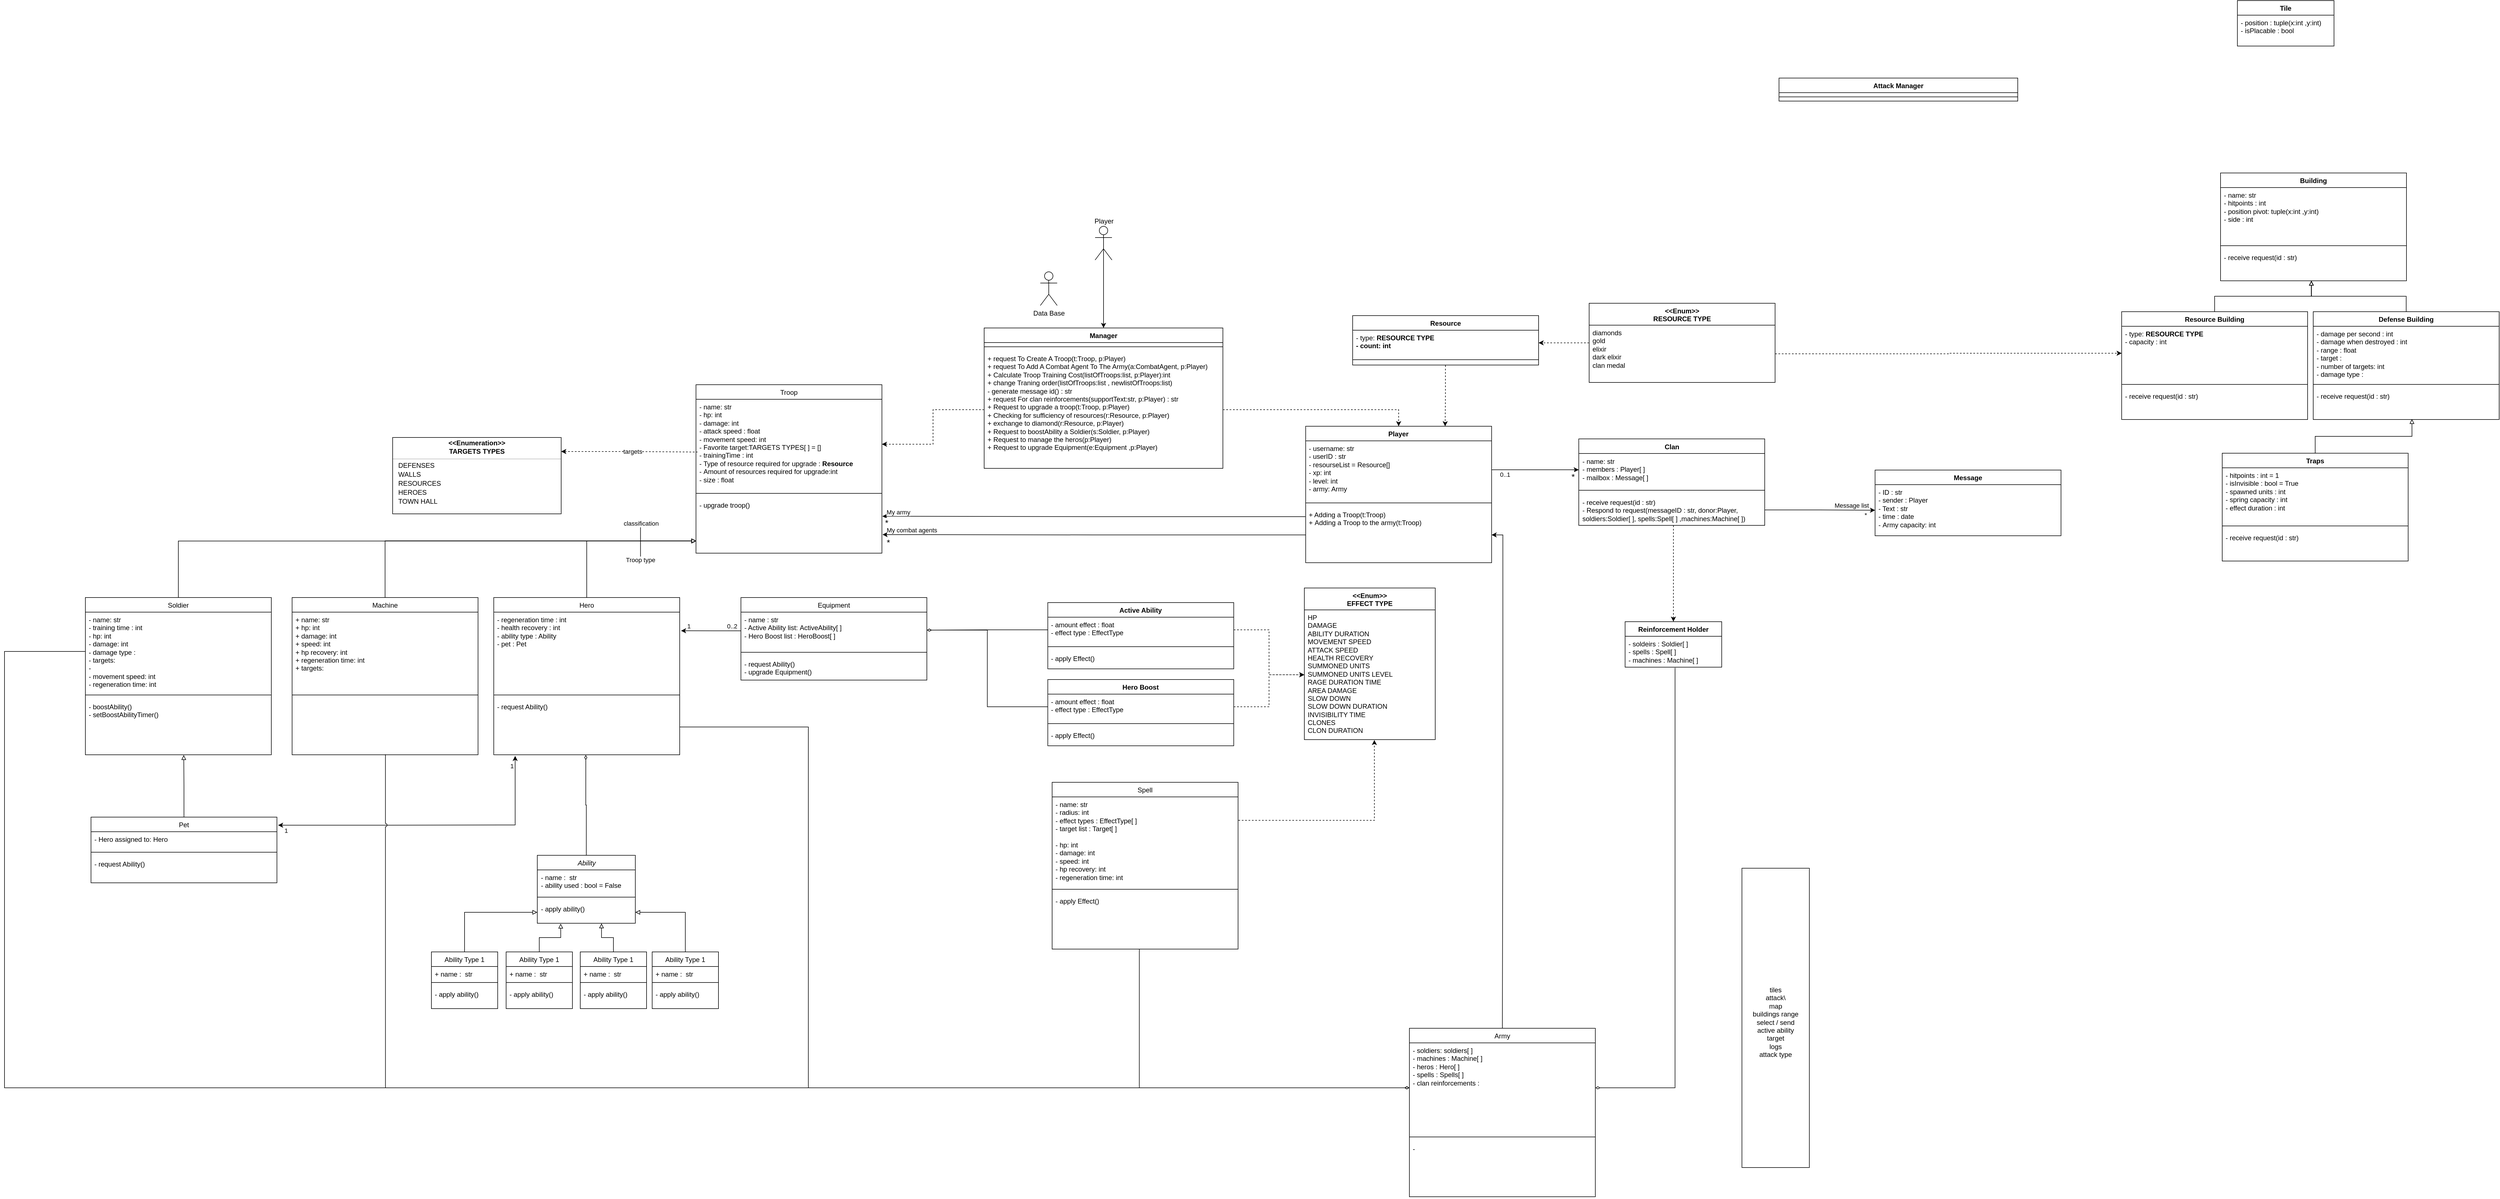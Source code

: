 <mxfile version="26.0.6">
  <diagram name="Page-1" id="6133507b-19e7-1e82-6fc7-422aa6c4b21f">
    <mxGraphModel dx="3687" dy="1722" grid="0" gridSize="10" guides="1" tooltips="1" connect="1" arrows="1" fold="1" page="0" pageScale="1" pageWidth="1100" pageHeight="850" background="none" math="0" shadow="0">
      <root>
        <mxCell id="0" />
        <mxCell id="1" parent="0" />
        <mxCell id="OWQCSIat-UT7x9w9hqu4-1" value="Player" style="swimlane;fontStyle=1;align=center;verticalAlign=top;childLayout=stackLayout;horizontal=1;startSize=26;horizontalStack=0;resizeParent=1;resizeParentMax=0;resizeLast=0;collapsible=1;marginBottom=0;whiteSpace=wrap;html=1;" parent="1" vertex="1">
          <mxGeometry x="493.37" y="301" width="331" height="243" as="geometry" />
        </mxCell>
        <mxCell id="OWQCSIat-UT7x9w9hqu4-2" value="&lt;div&gt;- username: str&lt;/div&gt;&lt;div&gt;- userID : str&lt;/div&gt;- resourseList = Resource[]&lt;div&gt;- xp: int&lt;/div&gt;&lt;div&gt;- level: int&lt;/div&gt;&lt;div&gt;- army: Army&lt;/div&gt;" style="text;strokeColor=none;fillColor=none;align=left;verticalAlign=top;spacingLeft=4;spacingRight=4;overflow=hidden;rotatable=0;points=[[0,0.5],[1,0.5]];portConstraint=eastwest;whiteSpace=wrap;html=1;" parent="OWQCSIat-UT7x9w9hqu4-1" vertex="1">
          <mxGeometry y="26" width="331" height="103" as="geometry" />
        </mxCell>
        <mxCell id="OWQCSIat-UT7x9w9hqu4-3" value="" style="line;strokeWidth=1;fillColor=none;align=left;verticalAlign=middle;spacingTop=-1;spacingLeft=3;spacingRight=3;rotatable=0;labelPosition=right;points=[];portConstraint=eastwest;strokeColor=inherit;" parent="OWQCSIat-UT7x9w9hqu4-1" vertex="1">
          <mxGeometry y="129" width="331" height="15" as="geometry" />
        </mxCell>
        <mxCell id="OWQCSIat-UT7x9w9hqu4-4" value="+ Adding a Troop(t:Troop)&lt;div&gt;+&amp;nbsp;Adding a Troop&amp;nbsp;to the army(t:Troop)&lt;br&gt;&lt;/div&gt;" style="text;strokeColor=none;fillColor=none;align=left;verticalAlign=top;spacingLeft=4;spacingRight=4;overflow=hidden;rotatable=0;points=[[0,0.5],[1,0.5]];portConstraint=eastwest;whiteSpace=wrap;html=1;" parent="OWQCSIat-UT7x9w9hqu4-1" vertex="1">
          <mxGeometry y="144" width="331" height="99" as="geometry" />
        </mxCell>
        <mxCell id="Ac14JlJlDhPasDVBVDqp-8" style="edgeStyle=orthogonalEdgeStyle;rounded=0;orthogonalLoop=1;jettySize=auto;html=1;entryX=0.5;entryY=0;entryDx=0;entryDy=0;exitX=0.5;exitY=0.5;exitDx=0;exitDy=0;exitPerimeter=0;" parent="1" source="Ac14JlJlDhPasDVBVDqp-1" target="Ac14JlJlDhPasDVBVDqp-3" edge="1">
          <mxGeometry relative="1" as="geometry">
            <mxPoint x="315" y="335.5" as="targetPoint" />
          </mxGeometry>
        </mxCell>
        <mxCell id="Ac14JlJlDhPasDVBVDqp-1" value="Player" style="shape=umlActor;verticalLabelPosition=top;verticalAlign=bottom;html=1;outlineConnect=0;labelPosition=center;align=center;" parent="1" vertex="1">
          <mxGeometry x="118.5" y="-55" width="30" height="60" as="geometry" />
        </mxCell>
        <mxCell id="Ac14JlJlDhPasDVBVDqp-3" value="Manager" style="swimlane;fontStyle=1;align=center;verticalAlign=top;childLayout=stackLayout;horizontal=1;startSize=26;horizontalStack=0;resizeParent=1;resizeParentMax=0;resizeLast=0;collapsible=1;marginBottom=0;whiteSpace=wrap;html=1;" parent="1" vertex="1">
          <mxGeometry x="-79" y="126" width="425" height="250" as="geometry" />
        </mxCell>
        <mxCell id="Ac14JlJlDhPasDVBVDqp-5" value="" style="line;strokeWidth=1;fillColor=none;align=left;verticalAlign=middle;spacingTop=-1;spacingLeft=3;spacingRight=3;rotatable=0;labelPosition=right;points=[];portConstraint=eastwest;strokeColor=inherit;" parent="Ac14JlJlDhPasDVBVDqp-3" vertex="1">
          <mxGeometry y="26" width="425" height="15" as="geometry" />
        </mxCell>
        <mxCell id="Ac14JlJlDhPasDVBVDqp-6" value="+ request To Create A Troop(t:Troop, p:Player)&lt;div&gt;+ request To Add A Combat Agent To The Army(a:&lt;span style=&quot;background-color: initial;&quot;&gt;CombatAgent, p:Player&lt;/span&gt;&lt;span style=&quot;background-color: initial;&quot;&gt;)&lt;/span&gt;&lt;/div&gt;&lt;div&gt;&lt;span style=&quot;background-color: initial;&quot;&gt;+ Calculate Troop Training Cost(listOfTroops:list, p:Player):int&lt;/span&gt;&lt;/div&gt;&lt;div&gt;&lt;span style=&quot;background-color: initial;&quot;&gt;+ change Traning order(&lt;/span&gt;&lt;span style=&quot;background-color: transparent; color: light-dark(rgb(0, 0, 0), rgb(255, 255, 255));&quot;&gt;listOfTroops:list , newlistOfTroops:list)&lt;/span&gt;&lt;/div&gt;&lt;div&gt;&lt;span style=&quot;background-color: transparent; color: light-dark(rgb(0, 0, 0), rgb(255, 255, 255));&quot;&gt;-&amp;nbsp;&lt;/span&gt;&lt;span style=&quot;background-color: transparent;&quot;&gt;generate message id() : str&lt;/span&gt;&lt;/div&gt;&lt;div&gt;+ request For clan reinforcements(s&lt;span style=&quot;background-color: initial;&quot;&gt;upportText:str, p:Player&lt;/span&gt;&lt;span style=&quot;background-color: initial;&quot;&gt;) : str&lt;/span&gt;&lt;/div&gt;&lt;div&gt;+&amp;nbsp;&lt;span style=&quot;background-color: initial;&quot;&gt;Request to upgrade a troop(&lt;/span&gt;t:Troop, p:Player&lt;span style=&quot;background-color: initial;&quot;&gt;)&lt;/span&gt;&lt;/div&gt;&lt;div&gt;&lt;span style=&quot;background-color: initial;&quot;&gt;+&amp;nbsp;&lt;/span&gt;&lt;span style=&quot;background-color: transparent;&quot;&gt;Checking for sufficiency of resources(&lt;/span&gt;&lt;span style=&quot;background-color: transparent; color: light-dark(rgb(0, 0, 0), rgb(255, 255, 255));&quot;&gt;r:Resource&lt;/span&gt;&lt;span style=&quot;background-color: transparent; color: light-dark(rgb(0, 0, 0), rgb(255, 255, 255));&quot;&gt;, p:Player&lt;/span&gt;&lt;span style=&quot;background-color: transparent; color: light-dark(rgb(0, 0, 0), rgb(255, 255, 255));&quot;&gt;)&lt;/span&gt;&lt;/div&gt;&lt;div&gt;&lt;span style=&quot;background-color: initial;&quot;&gt;+ exchange to diamond(r:Resource&lt;/span&gt;&lt;span style=&quot;background-color: transparent; color: light-dark(rgb(0, 0, 0), rgb(255, 255, 255));&quot;&gt;, p:Player&lt;/span&gt;&lt;span style=&quot;background-color: initial; color: light-dark(rgb(0, 0, 0), rgb(255, 255, 255));&quot;&gt;)&lt;/span&gt;&lt;/div&gt;+&amp;nbsp;Request to boostAbility a Soldier(s:Soldier, p:Player)&lt;div&gt;+&amp;nbsp;Request to manage the heros(&lt;span style=&quot;background-color: transparent; color: light-dark(rgb(0, 0, 0), rgb(255, 255, 255));&quot;&gt;p:Player&lt;/span&gt;&lt;span style=&quot;background-color: transparent; color: light-dark(rgb(0, 0, 0), rgb(255, 255, 255));&quot;&gt;)&lt;/span&gt;&lt;/div&gt;&lt;div&gt;&lt;span style=&quot;background-color: transparent; color: light-dark(rgb(0, 0, 0), rgb(255, 255, 255));&quot;&gt;+ Request to upgrade Equipment(e:Equipment ,p:Player)&lt;/span&gt;&lt;/div&gt;" style="text;strokeColor=none;fillColor=none;align=left;verticalAlign=top;spacingLeft=4;spacingRight=4;overflow=hidden;rotatable=0;points=[[0,0.5],[1,0.5]];portConstraint=eastwest;whiteSpace=wrap;html=1;" parent="Ac14JlJlDhPasDVBVDqp-3" vertex="1">
          <mxGeometry y="41" width="425" height="209" as="geometry" />
        </mxCell>
        <mxCell id="Ac14JlJlDhPasDVBVDqp-9" value="&lt;span style=&quot;font-weight: 400; text-align: left;&quot;&gt;Troop&lt;/span&gt;" style="swimlane;fontStyle=1;align=center;verticalAlign=top;childLayout=stackLayout;horizontal=1;startSize=26;horizontalStack=0;resizeParent=1;resizeParentMax=0;resizeLast=0;collapsible=1;marginBottom=0;whiteSpace=wrap;html=1;" parent="1" vertex="1">
          <mxGeometry x="-592" y="227" width="331" height="300" as="geometry" />
        </mxCell>
        <mxCell id="Ac14JlJlDhPasDVBVDqp-10" value="- name: str&lt;div&gt;- hp: int&lt;/div&gt;&lt;div&gt;- damage: int&lt;/div&gt;&lt;div&gt;-&amp;nbsp;&lt;span style=&quot;background-color: transparent; color: light-dark(rgb(0, 0, 0), rgb(255, 255, 255));&quot;&gt;attack speed : float&lt;/span&gt;&lt;/div&gt;&lt;div&gt;- movement speed: int&lt;/div&gt;&lt;div&gt;&lt;span style=&quot;background-color: transparent; color: light-dark(rgb(0, 0, 0), rgb(255, 255, 255));&quot;&gt;- Favorite target:&lt;/span&gt;&lt;span style=&quot;text-align: center; background-color: transparent; color: light-dark(rgb(0, 0, 0), rgb(255, 255, 255));&quot;&gt;TARGETS TYPES[ ] = []&lt;/span&gt;&lt;/div&gt;&lt;div&gt;&lt;span style=&quot;background-color: transparent; color: light-dark(rgb(0, 0, 0), rgb(255, 255, 255));&quot;&gt;- trainingTime : int&lt;/span&gt;&lt;/div&gt;&lt;div&gt;&lt;span style=&quot;background-color: transparent; color: light-dark(rgb(0, 0, 0), rgb(255, 255, 255));&quot;&gt;-&amp;nbsp;&lt;/span&gt;&lt;span style=&quot;background-color: transparent;&quot;&gt;Type of resource required for upgrade :&amp;nbsp;&lt;/span&gt;&lt;span style=&quot;font-weight: 700; text-align: center; background-color: transparent; color: light-dark(rgb(0, 0, 0), rgb(255, 255, 255));&quot;&gt;Resource&lt;/span&gt;&lt;/div&gt;&lt;div&gt;&lt;span style=&quot;background-color: transparent; color: light-dark(rgb(0, 0, 0), rgb(255, 255, 255));&quot;&gt;-&amp;nbsp;&lt;/span&gt;&lt;span style=&quot;background-color: transparent;&quot;&gt;Amount of resources required for upgrade:int&lt;/span&gt;&lt;/div&gt;&lt;div&gt;&lt;span style=&quot;background-color: transparent;&quot;&gt;- size : float&lt;/span&gt;&lt;/div&gt;" style="text;strokeColor=none;fillColor=none;align=left;verticalAlign=top;spacingLeft=4;spacingRight=4;overflow=hidden;rotatable=0;points=[[0,0.5],[1,0.5]];portConstraint=eastwest;whiteSpace=wrap;html=1;" parent="Ac14JlJlDhPasDVBVDqp-9" vertex="1">
          <mxGeometry y="26" width="331" height="160" as="geometry" />
        </mxCell>
        <mxCell id="Ac14JlJlDhPasDVBVDqp-11" value="" style="line;strokeWidth=1;fillColor=none;align=left;verticalAlign=middle;spacingTop=-1;spacingLeft=3;spacingRight=3;rotatable=0;labelPosition=right;points=[];portConstraint=eastwest;strokeColor=inherit;" parent="Ac14JlJlDhPasDVBVDqp-9" vertex="1">
          <mxGeometry y="186" width="331" height="15" as="geometry" />
        </mxCell>
        <mxCell id="Ac14JlJlDhPasDVBVDqp-12" value="&lt;div&gt;- upgrade troop()&lt;/div&gt;" style="text;strokeColor=none;fillColor=none;align=left;verticalAlign=top;spacingLeft=4;spacingRight=4;overflow=hidden;rotatable=0;points=[[0,0.5],[1,0.5]];portConstraint=eastwest;whiteSpace=wrap;html=1;" parent="Ac14JlJlDhPasDVBVDqp-9" vertex="1">
          <mxGeometry y="201" width="331" height="99" as="geometry" />
        </mxCell>
        <mxCell id="Ac14JlJlDhPasDVBVDqp-24" style="edgeStyle=orthogonalEdgeStyle;rounded=0;orthogonalLoop=1;jettySize=auto;html=1;exitX=0;exitY=0.5;exitDx=0;exitDy=0;entryX=1;entryY=0.5;entryDx=0;entryDy=0;dashed=1;" parent="1" source="Ac14JlJlDhPasDVBVDqp-6" target="Ac14JlJlDhPasDVBVDqp-10" edge="1">
          <mxGeometry relative="1" as="geometry">
            <mxPoint x="-69" y="414.5" as="sourcePoint" />
          </mxGeometry>
        </mxCell>
        <mxCell id="Ac14JlJlDhPasDVBVDqp-25" style="rounded=0;orthogonalLoop=1;jettySize=auto;html=1;entryX=1.003;entryY=0.666;entryDx=0;entryDy=0;entryPerimeter=0;exitX=0;exitY=0.5;exitDx=0;exitDy=0;edgeStyle=orthogonalEdgeStyle;" parent="1" source="OWQCSIat-UT7x9w9hqu4-4" target="Ac14JlJlDhPasDVBVDqp-12" edge="1">
          <mxGeometry relative="1" as="geometry">
            <mxPoint x="363" y="556" as="sourcePoint" />
            <mxPoint x="-396" y="682" as="targetPoint" />
          </mxGeometry>
        </mxCell>
        <mxCell id="Ac14JlJlDhPasDVBVDqp-26" value="My combat agents" style="edgeLabel;html=1;align=center;verticalAlign=middle;resizable=0;points=[];rotation=0;" parent="Ac14JlJlDhPasDVBVDqp-25" vertex="1" connectable="0">
          <mxGeometry x="0.904" y="1" relative="1" as="geometry">
            <mxPoint x="16" y="-9" as="offset" />
          </mxGeometry>
        </mxCell>
        <mxCell id="Ac14JlJlDhPasDVBVDqp-27" value="&lt;font style=&quot;font-size: 15px;&quot;&gt;*&lt;/font&gt;" style="edgeLabel;html=1;align=center;verticalAlign=middle;resizable=0;points=[];" parent="Ac14JlJlDhPasDVBVDqp-25" vertex="1" connectable="0">
          <mxGeometry x="0.825" y="-2" relative="1" as="geometry">
            <mxPoint x="-56" y="15" as="offset" />
          </mxGeometry>
        </mxCell>
        <mxCell id="Ac14JlJlDhPasDVBVDqp-28" style="edgeStyle=orthogonalEdgeStyle;rounded=0;orthogonalLoop=1;jettySize=auto;html=1;entryX=1.002;entryY=0.336;entryDx=0;entryDy=0;entryPerimeter=0;exitX=-0.002;exitY=0.172;exitDx=0;exitDy=0;exitPerimeter=0;" parent="1" source="OWQCSIat-UT7x9w9hqu4-4" target="Ac14JlJlDhPasDVBVDqp-12" edge="1">
          <mxGeometry relative="1" as="geometry">
            <mxPoint x="382" y="437" as="sourcePoint" />
            <mxPoint x="-402" y="536" as="targetPoint" />
            <Array as="points" />
          </mxGeometry>
        </mxCell>
        <mxCell id="Ac14JlJlDhPasDVBVDqp-29" value="My army" style="edgeLabel;html=1;align=center;verticalAlign=middle;resizable=0;points=[];rotation=0;" parent="Ac14JlJlDhPasDVBVDqp-28" vertex="1" connectable="0">
          <mxGeometry x="0.904" y="1" relative="1" as="geometry">
            <mxPoint x="-8" y="-9" as="offset" />
          </mxGeometry>
        </mxCell>
        <mxCell id="Ac14JlJlDhPasDVBVDqp-30" value="&lt;font style=&quot;font-size: 15px;&quot;&gt;*&lt;/font&gt;" style="edgeLabel;html=1;align=center;verticalAlign=middle;resizable=0;points=[];" parent="Ac14JlJlDhPasDVBVDqp-28" vertex="1" connectable="0">
          <mxGeometry x="0.825" y="-2" relative="1" as="geometry">
            <mxPoint x="-59" y="12" as="offset" />
          </mxGeometry>
        </mxCell>
        <mxCell id="Ac14JlJlDhPasDVBVDqp-33" style="edgeStyle=orthogonalEdgeStyle;rounded=0;orthogonalLoop=1;jettySize=auto;html=1;exitX=1;exitY=0.5;exitDx=0;exitDy=0;entryX=0.5;entryY=0;entryDx=0;entryDy=0;dashed=1;" parent="1" source="Ac14JlJlDhPasDVBVDqp-6" target="OWQCSIat-UT7x9w9hqu4-1" edge="1">
          <mxGeometry relative="1" as="geometry" />
        </mxCell>
        <mxCell id="Ac14JlJlDhPasDVBVDqp-35" value="Clan" style="swimlane;fontStyle=1;align=center;verticalAlign=top;childLayout=stackLayout;horizontal=1;startSize=26;horizontalStack=0;resizeParent=1;resizeParentMax=0;resizeLast=0;collapsible=1;marginBottom=0;whiteSpace=wrap;html=1;" parent="1" vertex="1">
          <mxGeometry x="979.55" y="323.5" width="331" height="154" as="geometry" />
        </mxCell>
        <mxCell id="Ac14JlJlDhPasDVBVDqp-36" value="- name: str&lt;div&gt;- members : Player[ ]&lt;/div&gt;&lt;div&gt;- mailbox : Message[ ]&lt;/div&gt;" style="text;strokeColor=none;fillColor=none;align=left;verticalAlign=top;spacingLeft=4;spacingRight=4;overflow=hidden;rotatable=0;points=[[0,0.5],[1,0.5]];portConstraint=eastwest;whiteSpace=wrap;html=1;" parent="Ac14JlJlDhPasDVBVDqp-35" vertex="1">
          <mxGeometry y="26" width="331" height="58" as="geometry" />
        </mxCell>
        <mxCell id="Ac14JlJlDhPasDVBVDqp-37" value="" style="line;strokeWidth=1;fillColor=none;align=left;verticalAlign=middle;spacingTop=-1;spacingLeft=3;spacingRight=3;rotatable=0;labelPosition=right;points=[];portConstraint=eastwest;strokeColor=inherit;" parent="Ac14JlJlDhPasDVBVDqp-35" vertex="1">
          <mxGeometry y="84" width="331" height="15" as="geometry" />
        </mxCell>
        <mxCell id="Ac14JlJlDhPasDVBVDqp-38" value="&lt;div&gt;- receive request(id : str)&lt;/div&gt;&lt;div&gt;- Respond to request(messageID : str, donor:Player, soldiers:Soldier[ ], spells:Spell[ ] ,machines:Machine[ ])&lt;/div&gt;" style="text;strokeColor=none;fillColor=none;align=left;verticalAlign=top;spacingLeft=4;spacingRight=4;overflow=hidden;rotatable=0;points=[[0,0.5],[1,0.5]];portConstraint=eastwest;whiteSpace=wrap;html=1;" parent="Ac14JlJlDhPasDVBVDqp-35" vertex="1">
          <mxGeometry y="99" width="331" height="55" as="geometry" />
        </mxCell>
        <mxCell id="Ac14JlJlDhPasDVBVDqp-39" style="edgeStyle=orthogonalEdgeStyle;rounded=0;orthogonalLoop=1;jettySize=auto;html=1;exitX=1;exitY=0.5;exitDx=0;exitDy=0;entryX=0;entryY=0.5;entryDx=0;entryDy=0;" parent="1" source="OWQCSIat-UT7x9w9hqu4-2" target="Ac14JlJlDhPasDVBVDqp-36" edge="1">
          <mxGeometry relative="1" as="geometry">
            <Array as="points">
              <mxPoint x="891" y="379" />
              <mxPoint x="980" y="379" />
            </Array>
          </mxGeometry>
        </mxCell>
        <mxCell id="Ac14JlJlDhPasDVBVDqp-40" value="0..1" style="edgeLabel;html=1;align=center;verticalAlign=middle;resizable=0;points=[];" parent="Ac14JlJlDhPasDVBVDqp-39" vertex="1" connectable="0">
          <mxGeometry x="-0.873" relative="1" as="geometry">
            <mxPoint x="13" y="8" as="offset" />
          </mxGeometry>
        </mxCell>
        <mxCell id="Ac14JlJlDhPasDVBVDqp-42" value="*" style="edgeLabel;html=1;align=center;verticalAlign=middle;resizable=0;points=[];fontSize=15;" parent="Ac14JlJlDhPasDVBVDqp-39" vertex="1" connectable="0">
          <mxGeometry x="0.768" y="-1" relative="1" as="geometry">
            <mxPoint x="7" y="10" as="offset" />
          </mxGeometry>
        </mxCell>
        <mxCell id="Ac14JlJlDhPasDVBVDqp-43" value="Message" style="swimlane;fontStyle=1;align=center;verticalAlign=top;childLayout=stackLayout;horizontal=1;startSize=26;horizontalStack=0;resizeParent=1;resizeParentMax=0;resizeLast=0;collapsible=1;marginBottom=0;whiteSpace=wrap;html=1;" parent="1" vertex="1">
          <mxGeometry x="1507" y="379" width="331" height="117" as="geometry" />
        </mxCell>
        <mxCell id="Ac14JlJlDhPasDVBVDqp-44" value="&lt;div&gt;- ID : str&lt;/div&gt;&lt;div&gt;- sender : Player&lt;/div&gt;- Text : str&lt;div&gt;- time : date&lt;/div&gt;&lt;div&gt;-&amp;nbsp;Army capacity: int&lt;/div&gt;" style="text;strokeColor=none;fillColor=none;align=left;verticalAlign=top;spacingLeft=4;spacingRight=4;overflow=hidden;rotatable=0;points=[[0,0.5],[1,0.5]];portConstraint=eastwest;whiteSpace=wrap;html=1;" parent="Ac14JlJlDhPasDVBVDqp-43" vertex="1">
          <mxGeometry y="26" width="331" height="91" as="geometry" />
        </mxCell>
        <mxCell id="Ac14JlJlDhPasDVBVDqp-54" value="&lt;span style=&quot;font-weight: 400; text-align: left;&quot;&gt;Hero&lt;/span&gt;" style="swimlane;fontStyle=1;align=center;verticalAlign=top;childLayout=stackLayout;horizontal=1;startSize=26;horizontalStack=0;resizeParent=1;resizeParentMax=0;resizeLast=0;collapsible=1;marginBottom=0;whiteSpace=wrap;html=1;" parent="1" vertex="1">
          <mxGeometry x="-952" y="606" width="331" height="280" as="geometry" />
        </mxCell>
        <mxCell id="Ac14JlJlDhPasDVBVDqp-55" value="- regeneration time : int&lt;div&gt;- health recovery : int&lt;/div&gt;&lt;div&gt;- ability type : Ability&lt;/div&gt;&lt;div&gt;- pet : Pet&lt;/div&gt;" style="text;strokeColor=none;fillColor=none;align=left;verticalAlign=top;spacingLeft=4;spacingRight=4;overflow=hidden;rotatable=0;points=[[0,0.5],[1,0.5]];portConstraint=eastwest;whiteSpace=wrap;html=1;" parent="Ac14JlJlDhPasDVBVDqp-54" vertex="1">
          <mxGeometry y="26" width="331" height="140" as="geometry" />
        </mxCell>
        <mxCell id="Ac14JlJlDhPasDVBVDqp-56" value="" style="line;strokeWidth=1;fillColor=none;align=left;verticalAlign=middle;spacingTop=-1;spacingLeft=3;spacingRight=3;rotatable=0;labelPosition=right;points=[];portConstraint=eastwest;strokeColor=inherit;" parent="Ac14JlJlDhPasDVBVDqp-54" vertex="1">
          <mxGeometry y="166" width="331" height="15" as="geometry" />
        </mxCell>
        <mxCell id="Ac14JlJlDhPasDVBVDqp-57" value="&lt;div&gt;- request Ability()&lt;/div&gt;" style="text;strokeColor=none;fillColor=none;align=left;verticalAlign=top;spacingLeft=4;spacingRight=4;overflow=hidden;rotatable=0;points=[[0,0.5],[1,0.5]];portConstraint=eastwest;whiteSpace=wrap;html=1;" parent="Ac14JlJlDhPasDVBVDqp-54" vertex="1">
          <mxGeometry y="181" width="331" height="99" as="geometry" />
        </mxCell>
        <mxCell id="KlrsaEs7Zsqp9lWTSfgv-1" value="&lt;span style=&quot;font-weight: 400; text-align: left;&quot;&gt;Machine&lt;/span&gt;" style="swimlane;fontStyle=1;align=center;verticalAlign=top;childLayout=stackLayout;horizontal=1;startSize=26;horizontalStack=0;resizeParent=1;resizeParentMax=0;resizeLast=0;collapsible=1;marginBottom=0;whiteSpace=wrap;html=1;" parent="1" vertex="1">
          <mxGeometry x="-1311" y="606" width="331" height="280" as="geometry" />
        </mxCell>
        <mxCell id="KlrsaEs7Zsqp9lWTSfgv-2" value="+ name: str&lt;div&gt;+ hp: int&lt;/div&gt;&lt;div&gt;+ damage: int&lt;/div&gt;&lt;div&gt;+ speed: int&lt;/div&gt;&lt;div&gt;+ hp recovery: int&lt;/div&gt;&lt;div&gt;+&amp;nbsp;regeneration time: int&lt;/div&gt;&lt;div&gt;+ targets:&amp;nbsp;&lt;/div&gt;" style="text;strokeColor=none;fillColor=none;align=left;verticalAlign=top;spacingLeft=4;spacingRight=4;overflow=hidden;rotatable=0;points=[[0,0.5],[1,0.5]];portConstraint=eastwest;whiteSpace=wrap;html=1;" parent="KlrsaEs7Zsqp9lWTSfgv-1" vertex="1">
          <mxGeometry y="26" width="331" height="140" as="geometry" />
        </mxCell>
        <mxCell id="KlrsaEs7Zsqp9lWTSfgv-3" value="" style="line;strokeWidth=1;fillColor=none;align=left;verticalAlign=middle;spacingTop=-1;spacingLeft=3;spacingRight=3;rotatable=0;labelPosition=right;points=[];portConstraint=eastwest;strokeColor=inherit;" parent="KlrsaEs7Zsqp9lWTSfgv-1" vertex="1">
          <mxGeometry y="166" width="331" height="15" as="geometry" />
        </mxCell>
        <mxCell id="KlrsaEs7Zsqp9lWTSfgv-4" value="&lt;div&gt;&lt;br&gt;&lt;/div&gt;" style="text;strokeColor=none;fillColor=none;align=left;verticalAlign=top;spacingLeft=4;spacingRight=4;overflow=hidden;rotatable=0;points=[[0,0.5],[1,0.5]];portConstraint=eastwest;whiteSpace=wrap;html=1;" parent="KlrsaEs7Zsqp9lWTSfgv-1" vertex="1">
          <mxGeometry y="181" width="331" height="99" as="geometry" />
        </mxCell>
        <mxCell id="KlrsaEs7Zsqp9lWTSfgv-5" value="&lt;span style=&quot;font-weight: 400; text-align: left;&quot;&gt;Soldier&lt;/span&gt;" style="swimlane;fontStyle=1;align=center;verticalAlign=top;childLayout=stackLayout;horizontal=1;startSize=26;horizontalStack=0;resizeParent=1;resizeParentMax=0;resizeLast=0;collapsible=1;marginBottom=0;whiteSpace=wrap;html=1;" parent="1" vertex="1">
          <mxGeometry x="-1679" y="606" width="331" height="280" as="geometry" />
        </mxCell>
        <mxCell id="KlrsaEs7Zsqp9lWTSfgv-6" value="- name: str&lt;div&gt;- training time : int&lt;br&gt;&lt;div&gt;- hp: int&lt;/div&gt;&lt;div&gt;- damage: int&lt;/div&gt;&lt;div&gt;&lt;span style=&quot;background-color: transparent; color: light-dark(rgb(0, 0, 0), rgb(255, 255, 255));&quot;&gt;- damage type :&lt;/span&gt;&lt;/div&gt;&lt;div&gt;&lt;div&gt;- targets:&amp;nbsp;&lt;/div&gt;&lt;/div&gt;&lt;div&gt;-&amp;nbsp;&lt;/div&gt;&lt;div&gt;&lt;div&gt;- movement speed: int&lt;/div&gt;&lt;/div&gt;&lt;div&gt;-&amp;nbsp;regeneration time: int&lt;/div&gt;&lt;div&gt;&lt;br&gt;&lt;/div&gt;&lt;/div&gt;" style="text;strokeColor=none;fillColor=none;align=left;verticalAlign=top;spacingLeft=4;spacingRight=4;overflow=hidden;rotatable=0;points=[[0,0.5],[1,0.5]];portConstraint=eastwest;whiteSpace=wrap;html=1;" parent="KlrsaEs7Zsqp9lWTSfgv-5" vertex="1">
          <mxGeometry y="26" width="331" height="140" as="geometry" />
        </mxCell>
        <mxCell id="KlrsaEs7Zsqp9lWTSfgv-7" value="" style="line;strokeWidth=1;fillColor=none;align=left;verticalAlign=middle;spacingTop=-1;spacingLeft=3;spacingRight=3;rotatable=0;labelPosition=right;points=[];portConstraint=eastwest;strokeColor=inherit;" parent="KlrsaEs7Zsqp9lWTSfgv-5" vertex="1">
          <mxGeometry y="166" width="331" height="15" as="geometry" />
        </mxCell>
        <mxCell id="KlrsaEs7Zsqp9lWTSfgv-8" value="&lt;div&gt;- boostAbility()&lt;/div&gt;&lt;div&gt;- setBoostAbilityTimer()&lt;/div&gt;" style="text;strokeColor=none;fillColor=none;align=left;verticalAlign=top;spacingLeft=4;spacingRight=4;overflow=hidden;rotatable=0;points=[[0,0.5],[1,0.5]];portConstraint=eastwest;whiteSpace=wrap;html=1;" parent="KlrsaEs7Zsqp9lWTSfgv-5" vertex="1">
          <mxGeometry y="181" width="331" height="99" as="geometry" />
        </mxCell>
        <mxCell id="KlrsaEs7Zsqp9lWTSfgv-9" value="" style="fontStyle=1;align=center;verticalAlign=middle;childLayout=stackLayout;horizontal=1;horizontalStack=0;resizeParent=1;resizeParentMax=0;resizeLast=0;marginBottom=0;" parent="1" vertex="1">
          <mxGeometry x="-1132" y="321" width="300" height="136" as="geometry" />
        </mxCell>
        <mxCell id="KlrsaEs7Zsqp9lWTSfgv-10" value="&amp;lt;&amp;lt;Enumeration&amp;gt;&amp;gt;" style="html=1;align=center;spacing=0;verticalAlign=middle;strokeColor=none;fillColor=none;whiteSpace=wrap;spacingTop=3;fontStyle=1" parent="KlrsaEs7Zsqp9lWTSfgv-9" vertex="1">
          <mxGeometry width="300" height="16" as="geometry" />
        </mxCell>
        <mxCell id="KlrsaEs7Zsqp9lWTSfgv-11" value="TARGETS TYPES" style="html=1;align=center;spacing=0;verticalAlign=middle;strokeColor=none;fillColor=none;whiteSpace=wrap;fontStyle=1" parent="KlrsaEs7Zsqp9lWTSfgv-9" vertex="1">
          <mxGeometry y="16" width="300" height="18" as="geometry" />
        </mxCell>
        <mxCell id="KlrsaEs7Zsqp9lWTSfgv-12" value="" style="line;strokeWidth=0.25;fillColor=none;align=left;verticalAlign=middle;spacingTop=-1;spacingLeft=3;spacingRight=3;rotatable=0;labelPosition=right;points=[];portConstraint=eastwest;" parent="KlrsaEs7Zsqp9lWTSfgv-9" vertex="1">
          <mxGeometry y="34" width="300" height="8" as="geometry" />
        </mxCell>
        <mxCell id="KlrsaEs7Zsqp9lWTSfgv-13" value="DEFENSES" style="html=1;align=left;spacing=0;verticalAlign=middle;strokeColor=none;fillColor=none;whiteSpace=wrap;spacingLeft=10;" parent="KlrsaEs7Zsqp9lWTSfgv-9" vertex="1">
          <mxGeometry y="42" width="300" height="16" as="geometry" />
        </mxCell>
        <mxCell id="KlrsaEs7Zsqp9lWTSfgv-14" value="WALLS" style="html=1;align=left;spacing=0;verticalAlign=middle;strokeColor=none;fillColor=none;whiteSpace=wrap;spacingLeft=10;" parent="KlrsaEs7Zsqp9lWTSfgv-9" vertex="1">
          <mxGeometry y="58" width="300" height="16" as="geometry" />
        </mxCell>
        <mxCell id="KlrsaEs7Zsqp9lWTSfgv-30" value="RESOURCES" style="html=1;align=left;spacing=0;verticalAlign=middle;strokeColor=none;fillColor=none;whiteSpace=wrap;spacingLeft=10;" parent="KlrsaEs7Zsqp9lWTSfgv-9" vertex="1">
          <mxGeometry y="74" width="300" height="16" as="geometry" />
        </mxCell>
        <mxCell id="KlrsaEs7Zsqp9lWTSfgv-31" value="HEROES" style="html=1;align=left;spacing=0;verticalAlign=middle;strokeColor=none;fillColor=none;whiteSpace=wrap;spacingLeft=10;" parent="KlrsaEs7Zsqp9lWTSfgv-9" vertex="1">
          <mxGeometry y="90" width="300" height="16" as="geometry" />
        </mxCell>
        <mxCell id="KlrsaEs7Zsqp9lWTSfgv-32" value="TOWN HALL" style="html=1;align=left;spacing=0;verticalAlign=middle;strokeColor=none;fillColor=none;whiteSpace=wrap;spacingLeft=10;" parent="KlrsaEs7Zsqp9lWTSfgv-9" vertex="1">
          <mxGeometry y="106" width="300" height="16" as="geometry" />
        </mxCell>
        <mxCell id="KlrsaEs7Zsqp9lWTSfgv-17" value="" style="html=1;align=left;spacing=0;verticalAlign=middle;strokeColor=none;fillColor=none;whiteSpace=wrap;" parent="KlrsaEs7Zsqp9lWTSfgv-9" vertex="1">
          <mxGeometry y="122" width="300" height="14" as="geometry" />
        </mxCell>
        <mxCell id="KlrsaEs7Zsqp9lWTSfgv-20" style="edgeStyle=orthogonalEdgeStyle;rounded=0;orthogonalLoop=1;jettySize=auto;html=1;exitX=1;exitY=0.5;exitDx=0;exitDy=0;entryX=0.008;entryY=0.587;entryDx=0;entryDy=0;entryPerimeter=0;dashed=1;startArrow=classic;startFill=1;endArrow=none;endFill=0;" parent="1" source="KlrsaEs7Zsqp9lWTSfgv-11" target="Ac14JlJlDhPasDVBVDqp-10" edge="1">
          <mxGeometry relative="1" as="geometry" />
        </mxCell>
        <mxCell id="KlrsaEs7Zsqp9lWTSfgv-22" value="targets" style="edgeLabel;html=1;align=center;verticalAlign=middle;resizable=0;points=[];" parent="KlrsaEs7Zsqp9lWTSfgv-20" vertex="1" connectable="0">
          <mxGeometry x="0.045" y="1" relative="1" as="geometry">
            <mxPoint as="offset" />
          </mxGeometry>
        </mxCell>
        <mxCell id="KlrsaEs7Zsqp9lWTSfgv-71" style="edgeStyle=orthogonalEdgeStyle;rounded=0;orthogonalLoop=1;jettySize=auto;html=1;exitX=0.5;exitY=0;exitDx=0;exitDy=0;entryX=0;entryY=0.5;entryDx=0;entryDy=0;endArrow=block;endFill=0;" parent="1" source="KlrsaEs7Zsqp9lWTSfgv-33" target="KlrsaEs7Zsqp9lWTSfgv-69" edge="1">
          <mxGeometry relative="1" as="geometry" />
        </mxCell>
        <mxCell id="KlrsaEs7Zsqp9lWTSfgv-33" value="&lt;span style=&quot;font-weight: 400; text-align: left;&quot;&gt;Ability Type 1&lt;/span&gt;" style="swimlane;fontStyle=1;align=center;verticalAlign=top;childLayout=stackLayout;horizontal=1;startSize=26;horizontalStack=0;resizeParent=1;resizeParentMax=0;resizeLast=0;collapsible=1;marginBottom=0;whiteSpace=wrap;html=1;" parent="1" vertex="1">
          <mxGeometry x="-1063" y="1237" width="118" height="101" as="geometry" />
        </mxCell>
        <mxCell id="KlrsaEs7Zsqp9lWTSfgv-34" value="&lt;div&gt;+ name :&amp;nbsp; str&lt;/div&gt;" style="text;strokeColor=none;fillColor=none;align=left;verticalAlign=top;spacingLeft=4;spacingRight=4;overflow=hidden;rotatable=0;points=[[0,0.5],[1,0.5]];portConstraint=eastwest;whiteSpace=wrap;html=1;" parent="KlrsaEs7Zsqp9lWTSfgv-33" vertex="1">
          <mxGeometry y="26" width="118" height="21" as="geometry" />
        </mxCell>
        <mxCell id="KlrsaEs7Zsqp9lWTSfgv-35" value="" style="line;strokeWidth=1;fillColor=none;align=left;verticalAlign=middle;spacingTop=-1;spacingLeft=3;spacingRight=3;rotatable=0;labelPosition=right;points=[];portConstraint=eastwest;strokeColor=inherit;" parent="KlrsaEs7Zsqp9lWTSfgv-33" vertex="1">
          <mxGeometry y="47" width="118" height="15" as="geometry" />
        </mxCell>
        <mxCell id="KlrsaEs7Zsqp9lWTSfgv-36" value="- apply ability()" style="text;strokeColor=none;fillColor=none;align=left;verticalAlign=top;spacingLeft=4;spacingRight=4;overflow=hidden;rotatable=0;points=[[0,0.5],[1,0.5]];portConstraint=eastwest;whiteSpace=wrap;html=1;" parent="KlrsaEs7Zsqp9lWTSfgv-33" vertex="1">
          <mxGeometry y="62" width="118" height="39" as="geometry" />
        </mxCell>
        <mxCell id="KlrsaEs7Zsqp9lWTSfgv-50" value="&lt;span style=&quot;font-weight: 400; text-align: left;&quot;&gt;Ability Type 1&lt;/span&gt;" style="swimlane;fontStyle=1;align=center;verticalAlign=top;childLayout=stackLayout;horizontal=1;startSize=26;horizontalStack=0;resizeParent=1;resizeParentMax=0;resizeLast=0;collapsible=1;marginBottom=0;whiteSpace=wrap;html=1;" parent="1" vertex="1">
          <mxGeometry x="-930" y="1237" width="118" height="101" as="geometry" />
        </mxCell>
        <mxCell id="KlrsaEs7Zsqp9lWTSfgv-51" value="&lt;div&gt;+ name :&amp;nbsp; str&lt;/div&gt;" style="text;strokeColor=none;fillColor=none;align=left;verticalAlign=top;spacingLeft=4;spacingRight=4;overflow=hidden;rotatable=0;points=[[0,0.5],[1,0.5]];portConstraint=eastwest;whiteSpace=wrap;html=1;" parent="KlrsaEs7Zsqp9lWTSfgv-50" vertex="1">
          <mxGeometry y="26" width="118" height="21" as="geometry" />
        </mxCell>
        <mxCell id="KlrsaEs7Zsqp9lWTSfgv-52" value="" style="line;strokeWidth=1;fillColor=none;align=left;verticalAlign=middle;spacingTop=-1;spacingLeft=3;spacingRight=3;rotatable=0;labelPosition=right;points=[];portConstraint=eastwest;strokeColor=inherit;" parent="KlrsaEs7Zsqp9lWTSfgv-50" vertex="1">
          <mxGeometry y="47" width="118" height="15" as="geometry" />
        </mxCell>
        <mxCell id="KlrsaEs7Zsqp9lWTSfgv-53" value="- apply ability()" style="text;strokeColor=none;fillColor=none;align=left;verticalAlign=top;spacingLeft=4;spacingRight=4;overflow=hidden;rotatable=0;points=[[0,0.5],[1,0.5]];portConstraint=eastwest;whiteSpace=wrap;html=1;" parent="KlrsaEs7Zsqp9lWTSfgv-50" vertex="1">
          <mxGeometry y="62" width="118" height="39" as="geometry" />
        </mxCell>
        <mxCell id="KlrsaEs7Zsqp9lWTSfgv-54" value="&lt;span style=&quot;font-weight: 400; text-align: left;&quot;&gt;Ability Type 1&lt;/span&gt;" style="swimlane;fontStyle=1;align=center;verticalAlign=top;childLayout=stackLayout;horizontal=1;startSize=26;horizontalStack=0;resizeParent=1;resizeParentMax=0;resizeLast=0;collapsible=1;marginBottom=0;whiteSpace=wrap;html=1;" parent="1" vertex="1">
          <mxGeometry x="-798" y="1237" width="118" height="101" as="geometry" />
        </mxCell>
        <mxCell id="KlrsaEs7Zsqp9lWTSfgv-55" value="&lt;div&gt;+ name :&amp;nbsp; str&lt;/div&gt;" style="text;strokeColor=none;fillColor=none;align=left;verticalAlign=top;spacingLeft=4;spacingRight=4;overflow=hidden;rotatable=0;points=[[0,0.5],[1,0.5]];portConstraint=eastwest;whiteSpace=wrap;html=1;" parent="KlrsaEs7Zsqp9lWTSfgv-54" vertex="1">
          <mxGeometry y="26" width="118" height="21" as="geometry" />
        </mxCell>
        <mxCell id="KlrsaEs7Zsqp9lWTSfgv-56" value="" style="line;strokeWidth=1;fillColor=none;align=left;verticalAlign=middle;spacingTop=-1;spacingLeft=3;spacingRight=3;rotatable=0;labelPosition=right;points=[];portConstraint=eastwest;strokeColor=inherit;" parent="KlrsaEs7Zsqp9lWTSfgv-54" vertex="1">
          <mxGeometry y="47" width="118" height="15" as="geometry" />
        </mxCell>
        <mxCell id="KlrsaEs7Zsqp9lWTSfgv-57" value="- apply ability()" style="text;strokeColor=none;fillColor=none;align=left;verticalAlign=top;spacingLeft=4;spacingRight=4;overflow=hidden;rotatable=0;points=[[0,0.5],[1,0.5]];portConstraint=eastwest;whiteSpace=wrap;html=1;" parent="KlrsaEs7Zsqp9lWTSfgv-54" vertex="1">
          <mxGeometry y="62" width="118" height="39" as="geometry" />
        </mxCell>
        <mxCell id="KlrsaEs7Zsqp9lWTSfgv-74" style="edgeStyle=orthogonalEdgeStyle;rounded=0;orthogonalLoop=1;jettySize=auto;html=1;exitX=0.5;exitY=0;exitDx=0;exitDy=0;entryX=1;entryY=0.5;entryDx=0;entryDy=0;endArrow=block;endFill=0;" parent="1" source="KlrsaEs7Zsqp9lWTSfgv-58" target="KlrsaEs7Zsqp9lWTSfgv-69" edge="1">
          <mxGeometry relative="1" as="geometry" />
        </mxCell>
        <mxCell id="KlrsaEs7Zsqp9lWTSfgv-58" value="&lt;span style=&quot;font-weight: 400; text-align: left;&quot;&gt;Ability Type 1&lt;/span&gt;" style="swimlane;fontStyle=1;align=center;verticalAlign=top;childLayout=stackLayout;horizontal=1;startSize=26;horizontalStack=0;resizeParent=1;resizeParentMax=0;resizeLast=0;collapsible=1;marginBottom=0;whiteSpace=wrap;html=1;" parent="1" vertex="1">
          <mxGeometry x="-670" y="1237" width="118" height="101" as="geometry" />
        </mxCell>
        <mxCell id="KlrsaEs7Zsqp9lWTSfgv-59" value="&lt;div&gt;+ name :&amp;nbsp; str&lt;/div&gt;" style="text;strokeColor=none;fillColor=none;align=left;verticalAlign=top;spacingLeft=4;spacingRight=4;overflow=hidden;rotatable=0;points=[[0,0.5],[1,0.5]];portConstraint=eastwest;whiteSpace=wrap;html=1;" parent="KlrsaEs7Zsqp9lWTSfgv-58" vertex="1">
          <mxGeometry y="26" width="118" height="21" as="geometry" />
        </mxCell>
        <mxCell id="KlrsaEs7Zsqp9lWTSfgv-60" value="" style="line;strokeWidth=1;fillColor=none;align=left;verticalAlign=middle;spacingTop=-1;spacingLeft=3;spacingRight=3;rotatable=0;labelPosition=right;points=[];portConstraint=eastwest;strokeColor=inherit;" parent="KlrsaEs7Zsqp9lWTSfgv-58" vertex="1">
          <mxGeometry y="47" width="118" height="15" as="geometry" />
        </mxCell>
        <mxCell id="KlrsaEs7Zsqp9lWTSfgv-61" value="- apply ability()" style="text;strokeColor=none;fillColor=none;align=left;verticalAlign=top;spacingLeft=4;spacingRight=4;overflow=hidden;rotatable=0;points=[[0,0.5],[1,0.5]];portConstraint=eastwest;whiteSpace=wrap;html=1;" parent="KlrsaEs7Zsqp9lWTSfgv-58" vertex="1">
          <mxGeometry y="62" width="118" height="39" as="geometry" />
        </mxCell>
        <mxCell id="KlrsaEs7Zsqp9lWTSfgv-66" value="&lt;span style=&quot;font-weight: 400; text-align: left;&quot;&gt;&lt;i&gt;Ability&lt;/i&gt;&lt;/span&gt;" style="swimlane;fontStyle=1;align=center;verticalAlign=top;childLayout=stackLayout;horizontal=1;startSize=26;horizontalStack=0;resizeParent=1;resizeParentMax=0;resizeLast=0;collapsible=1;marginBottom=0;whiteSpace=wrap;html=1;" parent="1" vertex="1">
          <mxGeometry x="-874.5" y="1065" width="174.5" height="121" as="geometry" />
        </mxCell>
        <mxCell id="KlrsaEs7Zsqp9lWTSfgv-67" value="&lt;div&gt;- name :&amp;nbsp; str&lt;/div&gt;&lt;div&gt;- ability used : bool = False&lt;/div&gt;" style="text;strokeColor=none;fillColor=none;align=left;verticalAlign=top;spacingLeft=4;spacingRight=4;overflow=hidden;rotatable=0;points=[[0,0.5],[1,0.5]];portConstraint=eastwest;whiteSpace=wrap;html=1;" parent="KlrsaEs7Zsqp9lWTSfgv-66" vertex="1">
          <mxGeometry y="26" width="174.5" height="41" as="geometry" />
        </mxCell>
        <mxCell id="KlrsaEs7Zsqp9lWTSfgv-68" value="" style="line;strokeWidth=1;fillColor=none;align=left;verticalAlign=middle;spacingTop=-1;spacingLeft=3;spacingRight=3;rotatable=0;labelPosition=right;points=[];portConstraint=eastwest;strokeColor=inherit;" parent="KlrsaEs7Zsqp9lWTSfgv-66" vertex="1">
          <mxGeometry y="67" width="174.5" height="15" as="geometry" />
        </mxCell>
        <mxCell id="KlrsaEs7Zsqp9lWTSfgv-69" value="- apply ability()" style="text;strokeColor=none;fillColor=none;align=left;verticalAlign=top;spacingLeft=4;spacingRight=4;overflow=hidden;rotatable=0;points=[[0,0.5],[1,0.5]];portConstraint=eastwest;whiteSpace=wrap;html=1;" parent="KlrsaEs7Zsqp9lWTSfgv-66" vertex="1">
          <mxGeometry y="82" width="174.5" height="39" as="geometry" />
        </mxCell>
        <mxCell id="KlrsaEs7Zsqp9lWTSfgv-72" style="edgeStyle=orthogonalEdgeStyle;rounded=0;orthogonalLoop=1;jettySize=auto;html=1;exitX=0.5;exitY=0;exitDx=0;exitDy=0;entryX=0.239;entryY=1.018;entryDx=0;entryDy=0;entryPerimeter=0;endArrow=block;endFill=0;" parent="1" source="KlrsaEs7Zsqp9lWTSfgv-50" target="KlrsaEs7Zsqp9lWTSfgv-69" edge="1">
          <mxGeometry relative="1" as="geometry" />
        </mxCell>
        <mxCell id="KlrsaEs7Zsqp9lWTSfgv-73" style="edgeStyle=orthogonalEdgeStyle;rounded=0;orthogonalLoop=1;jettySize=auto;html=1;exitX=0.5;exitY=0;exitDx=0;exitDy=0;entryX=0.655;entryY=1.007;entryDx=0;entryDy=0;entryPerimeter=0;endArrow=block;endFill=0;" parent="1" source="KlrsaEs7Zsqp9lWTSfgv-54" target="KlrsaEs7Zsqp9lWTSfgv-69" edge="1">
          <mxGeometry relative="1" as="geometry" />
        </mxCell>
        <mxCell id="KlrsaEs7Zsqp9lWTSfgv-75" style="edgeStyle=orthogonalEdgeStyle;rounded=0;orthogonalLoop=1;jettySize=auto;html=1;exitX=0.5;exitY=0;exitDx=0;exitDy=0;entryX=0.495;entryY=1.004;entryDx=0;entryDy=0;entryPerimeter=0;endArrow=diamondThin;endFill=0;strokeWidth=1;jumpSize=6;" parent="1" source="KlrsaEs7Zsqp9lWTSfgv-66" target="Ac14JlJlDhPasDVBVDqp-57" edge="1">
          <mxGeometry relative="1" as="geometry" />
        </mxCell>
        <mxCell id="KlrsaEs7Zsqp9lWTSfgv-76" style="edgeStyle=orthogonalEdgeStyle;rounded=0;orthogonalLoop=1;jettySize=auto;html=1;exitX=0.5;exitY=0;exitDx=0;exitDy=0;entryX=0.001;entryY=0.778;entryDx=0;entryDy=0;entryPerimeter=0;endArrow=block;endFill=0;" parent="1" source="Ac14JlJlDhPasDVBVDqp-54" target="Ac14JlJlDhPasDVBVDqp-12" edge="1">
          <mxGeometry relative="1" as="geometry" />
        </mxCell>
        <mxCell id="KlrsaEs7Zsqp9lWTSfgv-77" style="edgeStyle=orthogonalEdgeStyle;rounded=0;orthogonalLoop=1;jettySize=auto;html=1;exitX=0.5;exitY=0;exitDx=0;exitDy=0;entryX=0.001;entryY=0.778;entryDx=0;entryDy=0;entryPerimeter=0;endArrow=block;endFill=0;" parent="1" source="KlrsaEs7Zsqp9lWTSfgv-1" target="Ac14JlJlDhPasDVBVDqp-12" edge="1">
          <mxGeometry relative="1" as="geometry" />
        </mxCell>
        <mxCell id="KlrsaEs7Zsqp9lWTSfgv-78" style="edgeStyle=orthogonalEdgeStyle;rounded=0;orthogonalLoop=1;jettySize=auto;html=1;exitX=0.5;exitY=0;exitDx=0;exitDy=0;entryX=0.002;entryY=0.782;entryDx=0;entryDy=0;entryPerimeter=0;endArrow=block;endFill=0;" parent="1" source="KlrsaEs7Zsqp9lWTSfgv-5" target="Ac14JlJlDhPasDVBVDqp-12" edge="1">
          <mxGeometry relative="1" as="geometry" />
        </mxCell>
        <mxCell id="KlrsaEs7Zsqp9lWTSfgv-79" value="" style="endArrow=none;html=1;rounded=0;" parent="1" edge="1">
          <mxGeometry width="50" height="50" relative="1" as="geometry">
            <mxPoint x="-690.77" y="546" as="sourcePoint" />
            <mxPoint x="-690.77" y="472" as="targetPoint" />
          </mxGeometry>
        </mxCell>
        <mxCell id="KlrsaEs7Zsqp9lWTSfgv-80" value="classification" style="edgeLabel;html=1;align=center;verticalAlign=middle;resizable=0;points=[];" parent="KlrsaEs7Zsqp9lWTSfgv-79" vertex="1" connectable="0">
          <mxGeometry x="0.636" relative="1" as="geometry">
            <mxPoint x="1" y="-12" as="offset" />
          </mxGeometry>
        </mxCell>
        <mxCell id="KlrsaEs7Zsqp9lWTSfgv-81" value="Troop type" style="edgeLabel;html=1;align=center;verticalAlign=middle;resizable=0;points=[];" parent="KlrsaEs7Zsqp9lWTSfgv-79" vertex="1" connectable="0">
          <mxGeometry x="-0.757" y="-2" relative="1" as="geometry">
            <mxPoint x="-2" y="2" as="offset" />
          </mxGeometry>
        </mxCell>
        <mxCell id="KlrsaEs7Zsqp9lWTSfgv-91" value="" style="edgeStyle=orthogonalEdgeStyle;rounded=0;orthogonalLoop=1;jettySize=auto;html=1;entryX=1;entryY=0.5;entryDx=0;entryDy=0;dashed=1;" parent="1" source="KlrsaEs7Zsqp9lWTSfgv-82" target="KlrsaEs7Zsqp9lWTSfgv-87" edge="1">
          <mxGeometry relative="1" as="geometry" />
        </mxCell>
        <mxCell id="KlrsaEs7Zsqp9lWTSfgv-82" value="&amp;lt;&amp;lt;Enum&amp;gt;&amp;gt;&lt;div&gt;RESOURCE TYPE&lt;/div&gt;" style="swimlane;fontStyle=1;align=center;verticalAlign=top;childLayout=stackLayout;horizontal=1;startSize=39;horizontalStack=0;resizeParent=1;resizeParentMax=0;resizeLast=0;collapsible=1;marginBottom=0;whiteSpace=wrap;html=1;" parent="1" vertex="1">
          <mxGeometry x="998" y="82" width="331" height="141" as="geometry" />
        </mxCell>
        <mxCell id="KlrsaEs7Zsqp9lWTSfgv-83" value="diamonds&lt;div&gt;gold&lt;/div&gt;&lt;div&gt;elixir&lt;/div&gt;&lt;div&gt;dark elixir&lt;/div&gt;&lt;div&gt;clan medal&lt;/div&gt;" style="text;strokeColor=none;fillColor=none;align=left;verticalAlign=top;spacingLeft=4;spacingRight=4;overflow=hidden;rotatable=0;points=[[0,0.5],[1,0.5]];portConstraint=eastwest;whiteSpace=wrap;html=1;" parent="KlrsaEs7Zsqp9lWTSfgv-82" vertex="1">
          <mxGeometry y="39" width="331" height="102" as="geometry" />
        </mxCell>
        <mxCell id="KlrsaEs7Zsqp9lWTSfgv-92" style="edgeStyle=orthogonalEdgeStyle;rounded=0;orthogonalLoop=1;jettySize=auto;html=1;exitX=0.499;exitY=1.246;exitDx=0;exitDy=0;entryX=0.75;entryY=0;entryDx=0;entryDy=0;dashed=1;exitPerimeter=0;" parent="1" source="KlrsaEs7Zsqp9lWTSfgv-89" target="OWQCSIat-UT7x9w9hqu4-1" edge="1">
          <mxGeometry relative="1" as="geometry" />
        </mxCell>
        <mxCell id="KlrsaEs7Zsqp9lWTSfgv-86" value="Resource" style="swimlane;fontStyle=1;align=center;verticalAlign=top;childLayout=stackLayout;horizontal=1;startSize=26;horizontalStack=0;resizeParent=1;resizeParentMax=0;resizeLast=0;collapsible=1;marginBottom=0;whiteSpace=wrap;html=1;" parent="1" vertex="1">
          <mxGeometry x="577" y="104" width="331" height="88" as="geometry" />
        </mxCell>
        <mxCell id="KlrsaEs7Zsqp9lWTSfgv-87" value="- type:&amp;nbsp;&lt;span style=&quot;font-weight: 700; text-align: center;&quot;&gt;RESOURCE TYPE&lt;/span&gt;&lt;div&gt;&lt;span style=&quot;font-weight: 700; text-align: center;&quot;&gt;- count: int&lt;/span&gt;&lt;/div&gt;" style="text;strokeColor=none;fillColor=none;align=left;verticalAlign=top;spacingLeft=4;spacingRight=4;overflow=hidden;rotatable=0;points=[[0,0.5],[1,0.5]];portConstraint=eastwest;whiteSpace=wrap;html=1;" parent="KlrsaEs7Zsqp9lWTSfgv-86" vertex="1">
          <mxGeometry y="26" width="331" height="45" as="geometry" />
        </mxCell>
        <mxCell id="KlrsaEs7Zsqp9lWTSfgv-88" value="" style="line;strokeWidth=1;fillColor=none;align=left;verticalAlign=middle;spacingTop=-1;spacingLeft=3;spacingRight=3;rotatable=0;labelPosition=right;points=[];portConstraint=eastwest;strokeColor=inherit;" parent="KlrsaEs7Zsqp9lWTSfgv-86" vertex="1">
          <mxGeometry y="71" width="331" height="15" as="geometry" />
        </mxCell>
        <mxCell id="KlrsaEs7Zsqp9lWTSfgv-89" value="&lt;div&gt;&lt;br&gt;&lt;/div&gt;" style="text;strokeColor=none;fillColor=none;align=left;verticalAlign=top;spacingLeft=4;spacingRight=4;overflow=hidden;rotatable=0;points=[[0,0.5],[1,0.5]];portConstraint=eastwest;whiteSpace=wrap;html=1;" parent="KlrsaEs7Zsqp9lWTSfgv-86" vertex="1">
          <mxGeometry y="86" width="331" height="2" as="geometry" />
        </mxCell>
        <mxCell id="KlrsaEs7Zsqp9lWTSfgv-93" value="&lt;span style=&quot;font-weight: 400; text-align: left;&quot;&gt;Pet&lt;/span&gt;" style="swimlane;fontStyle=1;align=center;verticalAlign=top;childLayout=stackLayout;horizontal=1;startSize=26;horizontalStack=0;resizeParent=1;resizeParentMax=0;resizeLast=0;collapsible=1;marginBottom=0;whiteSpace=wrap;html=1;" parent="1" vertex="1">
          <mxGeometry x="-1669" y="997" width="331" height="117" as="geometry" />
        </mxCell>
        <mxCell id="KlrsaEs7Zsqp9lWTSfgv-94" value="- Hero assigned to: Hero" style="text;strokeColor=none;fillColor=none;align=left;verticalAlign=top;spacingLeft=4;spacingRight=4;overflow=hidden;rotatable=0;points=[[0,0.5],[1,0.5]];portConstraint=eastwest;whiteSpace=wrap;html=1;" parent="KlrsaEs7Zsqp9lWTSfgv-93" vertex="1">
          <mxGeometry y="26" width="331" height="29" as="geometry" />
        </mxCell>
        <mxCell id="KlrsaEs7Zsqp9lWTSfgv-95" value="" style="line;strokeWidth=1;fillColor=none;align=left;verticalAlign=middle;spacingTop=-1;spacingLeft=3;spacingRight=3;rotatable=0;labelPosition=right;points=[];portConstraint=eastwest;strokeColor=inherit;" parent="KlrsaEs7Zsqp9lWTSfgv-93" vertex="1">
          <mxGeometry y="55" width="331" height="15" as="geometry" />
        </mxCell>
        <mxCell id="KlrsaEs7Zsqp9lWTSfgv-96" value="&lt;div&gt;- request Ability()&lt;/div&gt;" style="text;strokeColor=none;fillColor=none;align=left;verticalAlign=top;spacingLeft=4;spacingRight=4;overflow=hidden;rotatable=0;points=[[0,0.5],[1,0.5]];portConstraint=eastwest;whiteSpace=wrap;html=1;" parent="KlrsaEs7Zsqp9lWTSfgv-93" vertex="1">
          <mxGeometry y="70" width="331" height="47" as="geometry" />
        </mxCell>
        <mxCell id="KlrsaEs7Zsqp9lWTSfgv-97" style="edgeStyle=orthogonalEdgeStyle;rounded=0;orthogonalLoop=1;jettySize=auto;html=1;exitX=0.5;exitY=0;exitDx=0;exitDy=0;entryX=0.529;entryY=1.005;entryDx=0;entryDy=0;entryPerimeter=0;endArrow=block;endFill=0;" parent="1" source="KlrsaEs7Zsqp9lWTSfgv-93" target="KlrsaEs7Zsqp9lWTSfgv-8" edge="1">
          <mxGeometry relative="1" as="geometry" />
        </mxCell>
        <mxCell id="KlrsaEs7Zsqp9lWTSfgv-98" value="" style="endArrow=classic;startArrow=classic;html=1;rounded=0;exitX=1.006;exitY=0.123;exitDx=0;exitDy=0;exitPerimeter=0;entryX=0.115;entryY=1.02;entryDx=0;entryDy=0;entryPerimeter=0;edgeStyle=orthogonalEdgeStyle;" parent="1" source="KlrsaEs7Zsqp9lWTSfgv-93" target="Ac14JlJlDhPasDVBVDqp-57" edge="1">
          <mxGeometry width="50" height="50" relative="1" as="geometry">
            <mxPoint x="-1182" y="958" as="sourcePoint" />
            <mxPoint x="-1132" y="908" as="targetPoint" />
            <Array as="points">
              <mxPoint x="-1137" y="1011" />
              <mxPoint x="-914" y="1011" />
            </Array>
          </mxGeometry>
        </mxCell>
        <mxCell id="KlrsaEs7Zsqp9lWTSfgv-99" value="1" style="edgeLabel;html=1;align=center;verticalAlign=middle;resizable=0;points=[];" parent="KlrsaEs7Zsqp9lWTSfgv-98" vertex="1" connectable="0">
          <mxGeometry x="-0.93" relative="1" as="geometry">
            <mxPoint x="-5" y="9" as="offset" />
          </mxGeometry>
        </mxCell>
        <mxCell id="KlrsaEs7Zsqp9lWTSfgv-100" value="1" style="edgeLabel;html=1;align=center;verticalAlign=middle;resizable=0;points=[];" parent="KlrsaEs7Zsqp9lWTSfgv-98" vertex="1" connectable="0">
          <mxGeometry x="0.928" y="-1" relative="1" as="geometry">
            <mxPoint x="-7" y="-2" as="offset" />
          </mxGeometry>
        </mxCell>
        <mxCell id="KlrsaEs7Zsqp9lWTSfgv-101" value="&lt;span style=&quot;font-weight: 400; text-align: left;&quot;&gt;Equipment&lt;/span&gt;" style="swimlane;fontStyle=1;align=center;verticalAlign=top;childLayout=stackLayout;horizontal=1;startSize=26;horizontalStack=0;resizeParent=1;resizeParentMax=0;resizeLast=0;collapsible=1;marginBottom=0;whiteSpace=wrap;html=1;" parent="1" vertex="1">
          <mxGeometry x="-512" y="606" width="331" height="147" as="geometry" />
        </mxCell>
        <mxCell id="KlrsaEs7Zsqp9lWTSfgv-102" value="- name : str&lt;div&gt;- Active Ability list:&amp;nbsp;&lt;span style=&quot;background-color: transparent; color: light-dark(rgb(0, 0, 0), rgb(255, 255, 255));&quot;&gt;ActiveAbility[ ]&lt;/span&gt;&lt;br&gt;&lt;/div&gt;&lt;div&gt;- Hero Boost list :&amp;nbsp;&lt;span style=&quot;background-color: transparent; color: light-dark(rgb(0, 0, 0), rgb(255, 255, 255));&quot;&gt;HeroBoost[ ]&lt;/span&gt;&lt;/div&gt;" style="text;strokeColor=none;fillColor=none;align=left;verticalAlign=top;spacingLeft=4;spacingRight=4;overflow=hidden;rotatable=0;points=[[0,0.5],[1,0.5]];portConstraint=eastwest;whiteSpace=wrap;html=1;" parent="KlrsaEs7Zsqp9lWTSfgv-101" vertex="1">
          <mxGeometry y="26" width="331" height="64" as="geometry" />
        </mxCell>
        <mxCell id="KlrsaEs7Zsqp9lWTSfgv-103" value="" style="line;strokeWidth=1;fillColor=none;align=left;verticalAlign=middle;spacingTop=-1;spacingLeft=3;spacingRight=3;rotatable=0;labelPosition=right;points=[];portConstraint=eastwest;strokeColor=inherit;" parent="KlrsaEs7Zsqp9lWTSfgv-101" vertex="1">
          <mxGeometry y="90" width="331" height="15" as="geometry" />
        </mxCell>
        <mxCell id="KlrsaEs7Zsqp9lWTSfgv-104" value="&lt;div&gt;- request Ability()&lt;/div&gt;&lt;div&gt;- upgrade&amp;nbsp;&lt;span style=&quot;background-color: transparent; color: light-dark(rgb(0, 0, 0), rgb(255, 255, 255));&quot;&gt;Equipment()&lt;/span&gt;&lt;/div&gt;" style="text;strokeColor=none;fillColor=none;align=left;verticalAlign=top;spacingLeft=4;spacingRight=4;overflow=hidden;rotatable=0;points=[[0,0.5],[1,0.5]];portConstraint=eastwest;whiteSpace=wrap;html=1;" parent="KlrsaEs7Zsqp9lWTSfgv-101" vertex="1">
          <mxGeometry y="105" width="331" height="42" as="geometry" />
        </mxCell>
        <mxCell id="KlrsaEs7Zsqp9lWTSfgv-108" value="Active Ability" style="swimlane;fontStyle=1;align=center;verticalAlign=top;childLayout=stackLayout;horizontal=1;startSize=26;horizontalStack=0;resizeParent=1;resizeParentMax=0;resizeLast=0;collapsible=1;marginBottom=0;whiteSpace=wrap;html=1;" parent="1" vertex="1">
          <mxGeometry x="34.29" y="615" width="331" height="118" as="geometry" />
        </mxCell>
        <mxCell id="KlrsaEs7Zsqp9lWTSfgv-109" value="- amount effect : float&lt;div&gt;- effect type : EffectType&lt;/div&gt;" style="text;strokeColor=none;fillColor=none;align=left;verticalAlign=top;spacingLeft=4;spacingRight=4;overflow=hidden;rotatable=0;points=[[0,0.5],[1,0.5]];portConstraint=eastwest;whiteSpace=wrap;html=1;" parent="KlrsaEs7Zsqp9lWTSfgv-108" vertex="1">
          <mxGeometry y="26" width="331" height="45" as="geometry" />
        </mxCell>
        <mxCell id="KlrsaEs7Zsqp9lWTSfgv-110" value="" style="line;strokeWidth=1;fillColor=none;align=left;verticalAlign=middle;spacingTop=-1;spacingLeft=3;spacingRight=3;rotatable=0;labelPosition=right;points=[];portConstraint=eastwest;strokeColor=inherit;" parent="KlrsaEs7Zsqp9lWTSfgv-108" vertex="1">
          <mxGeometry y="71" width="331" height="15" as="geometry" />
        </mxCell>
        <mxCell id="KlrsaEs7Zsqp9lWTSfgv-122" value="- apply Effect()" style="text;strokeColor=none;fillColor=none;align=left;verticalAlign=top;spacingLeft=4;spacingRight=4;overflow=hidden;rotatable=0;points=[[0,0.5],[1,0.5]];portConstraint=eastwest;whiteSpace=wrap;html=1;" parent="KlrsaEs7Zsqp9lWTSfgv-108" vertex="1">
          <mxGeometry y="86" width="331" height="30" as="geometry" />
        </mxCell>
        <mxCell id="KlrsaEs7Zsqp9lWTSfgv-111" value="&lt;div&gt;&lt;br&gt;&lt;/div&gt;" style="text;strokeColor=none;fillColor=none;align=left;verticalAlign=top;spacingLeft=4;spacingRight=4;overflow=hidden;rotatable=0;points=[[0,0.5],[1,0.5]];portConstraint=eastwest;whiteSpace=wrap;html=1;" parent="KlrsaEs7Zsqp9lWTSfgv-108" vertex="1">
          <mxGeometry y="116" width="331" height="2" as="geometry" />
        </mxCell>
        <mxCell id="KlrsaEs7Zsqp9lWTSfgv-112" value="&amp;lt;&amp;lt;Enum&amp;gt;&amp;gt;&lt;div&gt;EFFECT TYPE&lt;/div&gt;" style="swimlane;fontStyle=1;align=center;verticalAlign=top;childLayout=stackLayout;horizontal=1;startSize=39;horizontalStack=0;resizeParent=1;resizeParentMax=0;resizeLast=0;collapsible=1;marginBottom=0;whiteSpace=wrap;html=1;" parent="1" vertex="1">
          <mxGeometry x="491.0" y="589" width="233" height="270" as="geometry" />
        </mxCell>
        <mxCell id="KlrsaEs7Zsqp9lWTSfgv-113" value="HP&lt;div&gt;DAMAGE&lt;/div&gt;&lt;div&gt;ABILITY DURATION&lt;/div&gt;&lt;div&gt;MOVEMENT SPEED&lt;/div&gt;&lt;div&gt;ATTACK SPEED&lt;/div&gt;&lt;div&gt;&lt;span style=&quot;background-color: transparent; color: light-dark(rgb(0, 0, 0), rgb(255, 255, 255));&quot;&gt;HEALTH RECOVERY&lt;/span&gt;&lt;/div&gt;&lt;div&gt;SUMMONED UNITS&lt;/div&gt;&lt;div&gt;SUMMONED UNITS LEVEL&lt;/div&gt;&lt;div&gt;RAGE DURATION TIME&lt;/div&gt;&lt;div&gt;AREA DAMAGE&lt;/div&gt;&lt;div&gt;SLOW DOWN&amp;nbsp;&lt;/div&gt;&lt;div&gt;SLOW DOWN DURATION&lt;/div&gt;&lt;div&gt;INVISIBILITY TIME&lt;/div&gt;&lt;div&gt;CLONES&lt;/div&gt;&lt;div&gt;CLON DURATION&lt;/div&gt;" style="text;strokeColor=none;fillColor=none;align=left;verticalAlign=top;spacingLeft=4;spacingRight=4;overflow=hidden;rotatable=0;points=[[0,0.5],[1,0.5]];portConstraint=eastwest;whiteSpace=wrap;html=1;" parent="KlrsaEs7Zsqp9lWTSfgv-112" vertex="1">
          <mxGeometry y="39" width="233" height="231" as="geometry" />
        </mxCell>
        <mxCell id="KlrsaEs7Zsqp9lWTSfgv-118" value="Hero Boost" style="swimlane;fontStyle=1;align=center;verticalAlign=top;childLayout=stackLayout;horizontal=1;startSize=26;horizontalStack=0;resizeParent=1;resizeParentMax=0;resizeLast=0;collapsible=1;marginBottom=0;whiteSpace=wrap;html=1;" parent="1" vertex="1">
          <mxGeometry x="34.29" y="752" width="331" height="118" as="geometry" />
        </mxCell>
        <mxCell id="KlrsaEs7Zsqp9lWTSfgv-119" value="- amount effect : float&lt;div&gt;- effect type : EffectType&lt;/div&gt;" style="text;strokeColor=none;fillColor=none;align=left;verticalAlign=top;spacingLeft=4;spacingRight=4;overflow=hidden;rotatable=0;points=[[0,0.5],[1,0.5]];portConstraint=eastwest;whiteSpace=wrap;html=1;" parent="KlrsaEs7Zsqp9lWTSfgv-118" vertex="1">
          <mxGeometry y="26" width="331" height="45" as="geometry" />
        </mxCell>
        <mxCell id="KlrsaEs7Zsqp9lWTSfgv-120" value="" style="line;strokeWidth=1;fillColor=none;align=left;verticalAlign=middle;spacingTop=-1;spacingLeft=3;spacingRight=3;rotatable=0;labelPosition=right;points=[];portConstraint=eastwest;strokeColor=inherit;" parent="KlrsaEs7Zsqp9lWTSfgv-118" vertex="1">
          <mxGeometry y="71" width="331" height="15" as="geometry" />
        </mxCell>
        <mxCell id="KlrsaEs7Zsqp9lWTSfgv-135" value="- apply Effect()" style="text;strokeColor=none;fillColor=none;align=left;verticalAlign=top;spacingLeft=4;spacingRight=4;overflow=hidden;rotatable=0;points=[[0,0.5],[1,0.5]];portConstraint=eastwest;whiteSpace=wrap;html=1;" parent="KlrsaEs7Zsqp9lWTSfgv-118" vertex="1">
          <mxGeometry y="86" width="331" height="30" as="geometry" />
        </mxCell>
        <mxCell id="KlrsaEs7Zsqp9lWTSfgv-121" value="&lt;div&gt;&lt;br&gt;&lt;/div&gt;" style="text;strokeColor=none;fillColor=none;align=left;verticalAlign=top;spacingLeft=4;spacingRight=4;overflow=hidden;rotatable=0;points=[[0,0.5],[1,0.5]];portConstraint=eastwest;whiteSpace=wrap;html=1;" parent="KlrsaEs7Zsqp9lWTSfgv-118" vertex="1">
          <mxGeometry y="116" width="331" height="2" as="geometry" />
        </mxCell>
        <mxCell id="KlrsaEs7Zsqp9lWTSfgv-137" style="edgeStyle=orthogonalEdgeStyle;rounded=0;orthogonalLoop=1;jettySize=auto;html=1;exitX=1;exitY=0.5;exitDx=0;exitDy=0;entryX=0;entryY=0.5;entryDx=0;entryDy=0;dashed=1;" parent="1" source="KlrsaEs7Zsqp9lWTSfgv-119" target="KlrsaEs7Zsqp9lWTSfgv-113" edge="1">
          <mxGeometry relative="1" as="geometry" />
        </mxCell>
        <mxCell id="KlrsaEs7Zsqp9lWTSfgv-138" style="edgeStyle=orthogonalEdgeStyle;rounded=0;orthogonalLoop=1;jettySize=auto;html=1;exitX=1;exitY=0.5;exitDx=0;exitDy=0;entryX=0;entryY=0.5;entryDx=0;entryDy=0;dashed=1;" parent="1" source="KlrsaEs7Zsqp9lWTSfgv-109" target="KlrsaEs7Zsqp9lWTSfgv-113" edge="1">
          <mxGeometry relative="1" as="geometry">
            <mxPoint x="411.199" y="755.818" as="targetPoint" />
          </mxGeometry>
        </mxCell>
        <mxCell id="KlrsaEs7Zsqp9lWTSfgv-139" style="edgeStyle=orthogonalEdgeStyle;rounded=0;orthogonalLoop=1;jettySize=auto;html=1;exitX=0;exitY=0.5;exitDx=0;exitDy=0;entryX=1;entryY=0.5;entryDx=0;entryDy=0;endArrow=diamondThin;endFill=0;" parent="1" source="KlrsaEs7Zsqp9lWTSfgv-109" target="KlrsaEs7Zsqp9lWTSfgv-102" edge="1">
          <mxGeometry relative="1" as="geometry" />
        </mxCell>
        <mxCell id="KlrsaEs7Zsqp9lWTSfgv-140" style="edgeStyle=orthogonalEdgeStyle;rounded=0;orthogonalLoop=1;jettySize=auto;html=1;exitX=0;exitY=0.5;exitDx=0;exitDy=0;entryX=1;entryY=0.5;entryDx=0;entryDy=0;endArrow=diamondThin;endFill=0;" parent="1" source="KlrsaEs7Zsqp9lWTSfgv-119" target="KlrsaEs7Zsqp9lWTSfgv-102" edge="1">
          <mxGeometry relative="1" as="geometry">
            <mxPoint x="-75.252" y="653.068" as="targetPoint" />
          </mxGeometry>
        </mxCell>
        <mxCell id="KlrsaEs7Zsqp9lWTSfgv-141" style="edgeStyle=orthogonalEdgeStyle;rounded=0;orthogonalLoop=1;jettySize=auto;html=1;exitX=0;exitY=0.5;exitDx=0;exitDy=0;entryX=1.007;entryY=0.237;entryDx=0;entryDy=0;entryPerimeter=0;" parent="1" source="KlrsaEs7Zsqp9lWTSfgv-102" target="Ac14JlJlDhPasDVBVDqp-55" edge="1">
          <mxGeometry relative="1" as="geometry">
            <mxPoint x="-532.476" y="929.338" as="targetPoint" />
            <Array as="points">
              <mxPoint x="-512" y="665" />
            </Array>
          </mxGeometry>
        </mxCell>
        <mxCell id="KlrsaEs7Zsqp9lWTSfgv-142" value="1" style="edgeLabel;html=1;align=center;verticalAlign=middle;resizable=0;points=[];" parent="KlrsaEs7Zsqp9lWTSfgv-141" vertex="1" connectable="0">
          <mxGeometry x="0.948" y="-3" relative="1" as="geometry">
            <mxPoint x="11" y="-5" as="offset" />
          </mxGeometry>
        </mxCell>
        <mxCell id="KlrsaEs7Zsqp9lWTSfgv-143" value="0..2" style="edgeLabel;html=1;align=center;verticalAlign=middle;resizable=0;points=[];" parent="KlrsaEs7Zsqp9lWTSfgv-141" vertex="1" connectable="0">
          <mxGeometry x="-0.962" y="6" relative="1" as="geometry">
            <mxPoint x="-15" y="-14" as="offset" />
          </mxGeometry>
        </mxCell>
        <mxCell id="KlrsaEs7Zsqp9lWTSfgv-144" value="Data Base" style="shape=umlActor;verticalLabelPosition=bottom;verticalAlign=top;html=1;outlineConnect=0;" parent="1" vertex="1">
          <mxGeometry x="21" y="26" width="30" height="60" as="geometry" />
        </mxCell>
        <mxCell id="KlrsaEs7Zsqp9lWTSfgv-147" value="&amp;nbsp;&lt;div&gt;tiles&lt;/div&gt;&lt;div&gt;attack\&lt;/div&gt;&lt;div&gt;map&lt;/div&gt;&lt;div&gt;buildings range&lt;/div&gt;&lt;div&gt;select / send&lt;/div&gt;&lt;div&gt;active ability&lt;/div&gt;&lt;div&gt;target&lt;/div&gt;&lt;div&gt;logs&lt;/div&gt;&lt;div&gt;attack type&lt;/div&gt;" style="whiteSpace=wrap;html=1;" parent="1" vertex="1">
          <mxGeometry x="1270" y="1088" width="120" height="533" as="geometry" />
        </mxCell>
        <mxCell id="6BLsf2Mpnj9mbAF83ZS2-5" value="&lt;span style=&quot;font-weight: 400; text-align: left;&quot;&gt;Spell&lt;/span&gt;" style="swimlane;fontStyle=1;align=center;verticalAlign=top;childLayout=stackLayout;horizontal=1;startSize=26;horizontalStack=0;resizeParent=1;resizeParentMax=0;resizeLast=0;collapsible=1;marginBottom=0;whiteSpace=wrap;html=1;" vertex="1" parent="1">
          <mxGeometry x="42.0" y="935" width="331" height="297" as="geometry" />
        </mxCell>
        <mxCell id="6BLsf2Mpnj9mbAF83ZS2-6" value="- name: str&lt;div&gt;&lt;div&gt;- radius: int&amp;nbsp;&lt;/div&gt;&lt;div&gt;- effect types : EffectType[ ]&lt;/div&gt;&lt;div&gt;- target list : Target[ ]&lt;/div&gt;&lt;div&gt;&lt;br&gt;&lt;/div&gt;&lt;div&gt;- hp: int&lt;/div&gt;&lt;div&gt;- damage: int&lt;/div&gt;&lt;div&gt;- speed: int&lt;/div&gt;&lt;div&gt;- hp recovery: int&lt;/div&gt;&lt;div&gt;- regeneration time: int&lt;/div&gt;&lt;div&gt;&lt;br&gt;&lt;/div&gt;&lt;/div&gt;" style="text;strokeColor=none;fillColor=none;align=left;verticalAlign=top;spacingLeft=4;spacingRight=4;overflow=hidden;rotatable=0;points=[[0,0.5],[1,0.5]];portConstraint=eastwest;whiteSpace=wrap;html=1;" vertex="1" parent="6BLsf2Mpnj9mbAF83ZS2-5">
          <mxGeometry y="26" width="331" height="157" as="geometry" />
        </mxCell>
        <mxCell id="6BLsf2Mpnj9mbAF83ZS2-7" value="" style="line;strokeWidth=1;fillColor=none;align=left;verticalAlign=middle;spacingTop=-1;spacingLeft=3;spacingRight=3;rotatable=0;labelPosition=right;points=[];portConstraint=eastwest;strokeColor=inherit;" vertex="1" parent="6BLsf2Mpnj9mbAF83ZS2-5">
          <mxGeometry y="183" width="331" height="15" as="geometry" />
        </mxCell>
        <mxCell id="6BLsf2Mpnj9mbAF83ZS2-8" value="&lt;div&gt;&lt;span style=&quot;background-color: transparent; color: light-dark(rgb(0, 0, 0), rgb(255, 255, 255));&quot;&gt;- apply Effect()&lt;/span&gt;&lt;/div&gt;&lt;div&gt;&lt;br&gt;&lt;/div&gt;" style="text;strokeColor=none;fillColor=none;align=left;verticalAlign=top;spacingLeft=4;spacingRight=4;overflow=hidden;rotatable=0;points=[[0,0.5],[1,0.5]];portConstraint=eastwest;whiteSpace=wrap;html=1;" vertex="1" parent="6BLsf2Mpnj9mbAF83ZS2-5">
          <mxGeometry y="198" width="331" height="99" as="geometry" />
        </mxCell>
        <mxCell id="6BLsf2Mpnj9mbAF83ZS2-13" value="" style="endArrow=classic;html=1;rounded=0;exitX=1.002;exitY=0.266;exitDx=0;exitDy=0;exitPerimeter=0;entryX=0.535;entryY=1.003;entryDx=0;entryDy=0;entryPerimeter=0;edgeStyle=orthogonalEdgeStyle;dashed=1;" edge="1" parent="1" source="6BLsf2Mpnj9mbAF83ZS2-6" target="KlrsaEs7Zsqp9lWTSfgv-113">
          <mxGeometry width="50" height="50" relative="1" as="geometry">
            <mxPoint x="184" y="940" as="sourcePoint" />
            <mxPoint x="234" y="890" as="targetPoint" />
          </mxGeometry>
        </mxCell>
        <mxCell id="6BLsf2Mpnj9mbAF83ZS2-14" value="&lt;span style=&quot;font-weight: 400; text-align: left;&quot;&gt;Army&lt;/span&gt;" style="swimlane;fontStyle=1;align=center;verticalAlign=top;childLayout=stackLayout;horizontal=1;startSize=26;horizontalStack=0;resizeParent=1;resizeParentMax=0;resizeLast=0;collapsible=1;marginBottom=0;whiteSpace=wrap;html=1;" vertex="1" parent="1">
          <mxGeometry x="678" y="1373" width="331" height="300" as="geometry" />
        </mxCell>
        <mxCell id="6BLsf2Mpnj9mbAF83ZS2-15" value="- soldiers: soldiers[ ]&lt;div&gt;- machines :&amp;nbsp;&lt;span style=&quot;background-color: transparent; color: light-dark(rgb(0, 0, 0), rgb(255, 255, 255));&quot;&gt;Machine[ ]&lt;/span&gt;&lt;span style=&quot;background-color: transparent; color: light-dark(rgb(0, 0, 0), rgb(255, 255, 255));&quot;&gt;&amp;nbsp;&lt;/span&gt;&lt;/div&gt;&lt;div&gt;- heros :&amp;nbsp;&lt;span style=&quot;background-color: transparent; color: light-dark(rgb(0, 0, 0), rgb(255, 255, 255));&quot;&gt;Hero[ ]&lt;/span&gt;&lt;/div&gt;&lt;div&gt;- spells :&amp;nbsp;&lt;span style=&quot;background-color: transparent; color: light-dark(rgb(0, 0, 0), rgb(255, 255, 255));&quot;&gt;Spells[ ]&lt;/span&gt;&lt;span style=&quot;background-color: transparent; color: light-dark(rgb(0, 0, 0), rgb(255, 255, 255));&quot;&gt;&amp;nbsp;&lt;/span&gt;&lt;/div&gt;&lt;div&gt;- clan reinforcements :&lt;/div&gt;" style="text;strokeColor=none;fillColor=none;align=left;verticalAlign=top;spacingLeft=4;spacingRight=4;overflow=hidden;rotatable=0;points=[[0,0.5],[1,0.5]];portConstraint=eastwest;whiteSpace=wrap;html=1;" vertex="1" parent="6BLsf2Mpnj9mbAF83ZS2-14">
          <mxGeometry y="26" width="331" height="160" as="geometry" />
        </mxCell>
        <mxCell id="6BLsf2Mpnj9mbAF83ZS2-16" value="" style="line;strokeWidth=1;fillColor=none;align=left;verticalAlign=middle;spacingTop=-1;spacingLeft=3;spacingRight=3;rotatable=0;labelPosition=right;points=[];portConstraint=eastwest;strokeColor=inherit;" vertex="1" parent="6BLsf2Mpnj9mbAF83ZS2-14">
          <mxGeometry y="186" width="331" height="15" as="geometry" />
        </mxCell>
        <mxCell id="6BLsf2Mpnj9mbAF83ZS2-17" value="&lt;div&gt;-&amp;nbsp;&lt;/div&gt;" style="text;strokeColor=none;fillColor=none;align=left;verticalAlign=top;spacingLeft=4;spacingRight=4;overflow=hidden;rotatable=0;points=[[0,0.5],[1,0.5]];portConstraint=eastwest;whiteSpace=wrap;html=1;" vertex="1" parent="6BLsf2Mpnj9mbAF83ZS2-14">
          <mxGeometry y="201" width="331" height="99" as="geometry" />
        </mxCell>
        <mxCell id="6BLsf2Mpnj9mbAF83ZS2-18" value="Reinforcement Holder" style="swimlane;fontStyle=1;align=center;verticalAlign=top;childLayout=stackLayout;horizontal=1;startSize=26;horizontalStack=0;resizeParent=1;resizeParentMax=0;resizeLast=0;collapsible=1;marginBottom=0;whiteSpace=wrap;html=1;" vertex="1" parent="1">
          <mxGeometry x="1062" y="649" width="172" height="81" as="geometry" />
        </mxCell>
        <mxCell id="6BLsf2Mpnj9mbAF83ZS2-19" value="- soldeirs : Soldier[ ]&lt;div&gt;- spells : Spell[ ]&amp;nbsp;&lt;/div&gt;&lt;div&gt;- machines : Machine[ ]&lt;/div&gt;" style="text;strokeColor=none;fillColor=none;align=left;verticalAlign=top;spacingLeft=4;spacingRight=4;overflow=hidden;rotatable=0;points=[[0,0.5],[1,0.5]];portConstraint=eastwest;whiteSpace=wrap;html=1;" vertex="1" parent="6BLsf2Mpnj9mbAF83ZS2-18">
          <mxGeometry y="26" width="172" height="55" as="geometry" />
        </mxCell>
        <mxCell id="6BLsf2Mpnj9mbAF83ZS2-21" style="edgeStyle=orthogonalEdgeStyle;rounded=0;orthogonalLoop=1;jettySize=auto;html=1;exitX=0.5;exitY=0;exitDx=0;exitDy=0;entryX=0.509;entryY=0.999;entryDx=0;entryDy=0;entryPerimeter=0;endArrow=none;endFill=0;startArrow=classic;startFill=1;dashed=1;" edge="1" parent="1" source="6BLsf2Mpnj9mbAF83ZS2-18" target="Ac14JlJlDhPasDVBVDqp-38">
          <mxGeometry relative="1" as="geometry" />
        </mxCell>
        <mxCell id="6BLsf2Mpnj9mbAF83ZS2-22" style="edgeStyle=orthogonalEdgeStyle;rounded=0;orthogonalLoop=1;jettySize=auto;html=1;exitX=1;exitY=0.5;exitDx=0;exitDy=0;entryX=0.517;entryY=1.018;entryDx=0;entryDy=0;entryPerimeter=0;endArrow=none;endFill=0;startArrow=diamondThin;startFill=0;" edge="1" parent="1" source="6BLsf2Mpnj9mbAF83ZS2-15" target="6BLsf2Mpnj9mbAF83ZS2-19">
          <mxGeometry relative="1" as="geometry" />
        </mxCell>
        <mxCell id="6BLsf2Mpnj9mbAF83ZS2-24" value="" style="endArrow=diamondThin;html=1;rounded=0;edgeStyle=orthogonalEdgeStyle;entryX=0;entryY=0.5;entryDx=0;entryDy=0;exitX=0.469;exitY=0.998;exitDx=0;exitDy=0;exitPerimeter=0;endFill=0;" edge="1" parent="1" source="6BLsf2Mpnj9mbAF83ZS2-8" target="6BLsf2Mpnj9mbAF83ZS2-15">
          <mxGeometry width="50" height="50" relative="1" as="geometry">
            <mxPoint x="234" y="1344" as="sourcePoint" />
            <mxPoint x="284" y="1294" as="targetPoint" />
          </mxGeometry>
        </mxCell>
        <mxCell id="6BLsf2Mpnj9mbAF83ZS2-25" value="" style="endArrow=diamondThin;html=1;rounded=0;edgeStyle=orthogonalEdgeStyle;exitX=1;exitY=0.5;exitDx=0;exitDy=0;endFill=0;entryX=0;entryY=0.5;entryDx=0;entryDy=0;" edge="1" parent="1" source="Ac14JlJlDhPasDVBVDqp-57" target="6BLsf2Mpnj9mbAF83ZS2-15">
          <mxGeometry width="50" height="50" relative="1" as="geometry">
            <mxPoint x="-419" y="1376" as="sourcePoint" />
            <mxPoint x="240" y="1623" as="targetPoint" />
            <Array as="points">
              <mxPoint x="-392" y="837" />
              <mxPoint x="-392" y="1479" />
            </Array>
          </mxGeometry>
        </mxCell>
        <mxCell id="6BLsf2Mpnj9mbAF83ZS2-26" value="" style="endArrow=diamondThin;html=1;rounded=0;edgeStyle=orthogonalEdgeStyle;entryX=0;entryY=0.5;entryDx=0;entryDy=0;exitX=0.502;exitY=0.992;exitDx=0;exitDy=0;exitPerimeter=0;endFill=0;jumpStyle=arc;" edge="1" parent="1" source="KlrsaEs7Zsqp9lWTSfgv-4" target="6BLsf2Mpnj9mbAF83ZS2-15">
          <mxGeometry width="50" height="50" relative="1" as="geometry">
            <mxPoint x="-340" y="1317" as="sourcePoint" />
            <mxPoint x="-132" y="1564" as="targetPoint" />
            <Array as="points">
              <mxPoint x="-1145" y="1479" />
            </Array>
          </mxGeometry>
        </mxCell>
        <mxCell id="6BLsf2Mpnj9mbAF83ZS2-27" value="" style="endArrow=diamondThin;html=1;rounded=0;edgeStyle=orthogonalEdgeStyle;entryX=0;entryY=0.5;entryDx=0;entryDy=0;endFill=0;exitX=0;exitY=0.5;exitDx=0;exitDy=0;" edge="1" parent="1" source="KlrsaEs7Zsqp9lWTSfgv-6" target="6BLsf2Mpnj9mbAF83ZS2-15">
          <mxGeometry width="50" height="50" relative="1" as="geometry">
            <mxPoint x="-1774" y="854" as="sourcePoint" />
            <mxPoint x="-55" y="1585" as="targetPoint" />
            <Array as="points">
              <mxPoint x="-1823" y="702" />
              <mxPoint x="-1823" y="1479" />
            </Array>
          </mxGeometry>
        </mxCell>
        <mxCell id="6BLsf2Mpnj9mbAF83ZS2-28" style="edgeStyle=orthogonalEdgeStyle;rounded=0;orthogonalLoop=1;jettySize=auto;html=1;exitX=1;exitY=0.5;exitDx=0;exitDy=0;entryX=0.5;entryY=0;entryDx=0;entryDy=0;startArrow=classic;startFill=1;endArrow=none;endFill=0;" edge="1" parent="1" source="OWQCSIat-UT7x9w9hqu4-4" target="6BLsf2Mpnj9mbAF83ZS2-14">
          <mxGeometry relative="1" as="geometry" />
        </mxCell>
        <mxCell id="6BLsf2Mpnj9mbAF83ZS2-29" value="Attack Manager" style="swimlane;fontStyle=1;align=center;verticalAlign=top;childLayout=stackLayout;horizontal=1;startSize=26;horizontalStack=0;resizeParent=1;resizeParentMax=0;resizeLast=0;collapsible=1;marginBottom=0;whiteSpace=wrap;html=1;" vertex="1" parent="1">
          <mxGeometry x="1336" y="-319" width="425" height="41" as="geometry" />
        </mxCell>
        <mxCell id="6BLsf2Mpnj9mbAF83ZS2-30" value="" style="line;strokeWidth=1;fillColor=none;align=left;verticalAlign=middle;spacingTop=-1;spacingLeft=3;spacingRight=3;rotatable=0;labelPosition=right;points=[];portConstraint=eastwest;strokeColor=inherit;" vertex="1" parent="6BLsf2Mpnj9mbAF83ZS2-29">
          <mxGeometry y="26" width="425" height="15" as="geometry" />
        </mxCell>
        <mxCell id="6BLsf2Mpnj9mbAF83ZS2-32" value="Tile" style="swimlane;fontStyle=1;align=center;verticalAlign=top;childLayout=stackLayout;horizontal=1;startSize=26;horizontalStack=0;resizeParent=1;resizeParentMax=0;resizeLast=0;collapsible=1;marginBottom=0;whiteSpace=wrap;html=1;" vertex="1" parent="1">
          <mxGeometry x="2152" y="-457" width="172" height="81" as="geometry" />
        </mxCell>
        <mxCell id="6BLsf2Mpnj9mbAF83ZS2-33" value="- position : tuple(x:int ,y:int)&lt;div&gt;- isPlacable : bool&lt;/div&gt;" style="text;strokeColor=none;fillColor=none;align=left;verticalAlign=top;spacingLeft=4;spacingRight=4;overflow=hidden;rotatable=0;points=[[0,0.5],[1,0.5]];portConstraint=eastwest;whiteSpace=wrap;html=1;" vertex="1" parent="6BLsf2Mpnj9mbAF83ZS2-32">
          <mxGeometry y="26" width="172" height="55" as="geometry" />
        </mxCell>
        <mxCell id="6BLsf2Mpnj9mbAF83ZS2-34" value="" style="endArrow=classic;html=1;rounded=0;exitX=1;exitY=0.5;exitDx=0;exitDy=0;entryX=0;entryY=0.5;entryDx=0;entryDy=0;edgeStyle=orthogonalEdgeStyle;" edge="1" parent="1" source="Ac14JlJlDhPasDVBVDqp-38" target="Ac14JlJlDhPasDVBVDqp-44">
          <mxGeometry width="50" height="50" relative="1" as="geometry">
            <mxPoint x="1404" y="474" as="sourcePoint" />
            <mxPoint x="1454" y="424" as="targetPoint" />
          </mxGeometry>
        </mxCell>
        <mxCell id="6BLsf2Mpnj9mbAF83ZS2-35" value="&lt;span style=&quot;color: rgba(0, 0, 0, 0); font-family: monospace; font-size: 0px; text-align: start;&quot;&gt;%3CmxGraphModel%3E%3Croot%3E%3CmxCell%20id%3D%220%22%2F%3E%3CmxCell%20id%3D%221%22%20parent%3D%220%22%2F%3E%3CmxCell%20id%3D%222%22%20value%3D%22Message%20list%22%20style%3D%22edgeLabel%3Bhtml%3D1%3Balign%3Dcenter%3BverticalAlign%3Dmiddle%3Bresizable%3D0%3Bpoints%3D%5B%5D%3B%22%20vertex%3D%221%22%20connectable%3D%220%22%20parent%3D%221%22%3E%3CmxGeometry%20x%3D%221429.5%22%20y%3D%22531.0%22%20as%3D%22geometry%22%2F%3E%3C%2FmxCell%3E%3C%2Froot%3E%3C%2FmxGraphModel%3E&lt;/span&gt;" style="edgeLabel;html=1;align=center;verticalAlign=middle;resizable=0;points=[];" vertex="1" connectable="0" parent="6BLsf2Mpnj9mbAF83ZS2-34">
          <mxGeometry x="0.8" y="2" relative="1" as="geometry">
            <mxPoint as="offset" />
          </mxGeometry>
        </mxCell>
        <mxCell id="6BLsf2Mpnj9mbAF83ZS2-36" value="Message list" style="edgeLabel;html=1;align=center;verticalAlign=middle;resizable=0;points=[];" vertex="1" connectable="0" parent="6BLsf2Mpnj9mbAF83ZS2-34">
          <mxGeometry x="0.845" y="1" relative="1" as="geometry">
            <mxPoint x="-27" y="-8" as="offset" />
          </mxGeometry>
        </mxCell>
        <mxCell id="6BLsf2Mpnj9mbAF83ZS2-37" value="*" style="edgeLabel;html=1;align=center;verticalAlign=middle;resizable=0;points=[];" vertex="1" connectable="0" parent="6BLsf2Mpnj9mbAF83ZS2-34">
          <mxGeometry x="0.148" relative="1" as="geometry">
            <mxPoint x="67" y="8" as="offset" />
          </mxGeometry>
        </mxCell>
        <mxCell id="6BLsf2Mpnj9mbAF83ZS2-40" value="Building" style="swimlane;fontStyle=1;align=center;verticalAlign=top;childLayout=stackLayout;horizontal=1;startSize=26;horizontalStack=0;resizeParent=1;resizeParentMax=0;resizeLast=0;collapsible=1;marginBottom=0;whiteSpace=wrap;html=1;" vertex="1" parent="1">
          <mxGeometry x="2122" y="-150" width="331" height="192" as="geometry" />
        </mxCell>
        <mxCell id="6BLsf2Mpnj9mbAF83ZS2-41" value="- name: str&lt;div&gt;- hitpoints : int&lt;/div&gt;&lt;div&gt;- position pivot:&amp;nbsp;&lt;span style=&quot;background-color: transparent; color: light-dark(rgb(0, 0, 0), rgb(255, 255, 255));&quot;&gt;tuple(x:int ,y:int)&lt;/span&gt;&lt;/div&gt;&lt;div&gt;-&amp;nbsp;side : int&lt;/div&gt;" style="text;strokeColor=none;fillColor=none;align=left;verticalAlign=top;spacingLeft=4;spacingRight=4;overflow=hidden;rotatable=0;points=[[0,0.5],[1,0.5]];portConstraint=eastwest;whiteSpace=wrap;html=1;" vertex="1" parent="6BLsf2Mpnj9mbAF83ZS2-40">
          <mxGeometry y="26" width="331" height="96" as="geometry" />
        </mxCell>
        <mxCell id="6BLsf2Mpnj9mbAF83ZS2-42" value="" style="line;strokeWidth=1;fillColor=none;align=left;verticalAlign=middle;spacingTop=-1;spacingLeft=3;spacingRight=3;rotatable=0;labelPosition=right;points=[];portConstraint=eastwest;strokeColor=inherit;" vertex="1" parent="6BLsf2Mpnj9mbAF83ZS2-40">
          <mxGeometry y="122" width="331" height="15" as="geometry" />
        </mxCell>
        <mxCell id="6BLsf2Mpnj9mbAF83ZS2-43" value="&lt;div&gt;- receive request(id : str)&lt;/div&gt;&lt;div&gt;&lt;br&gt;&lt;/div&gt;" style="text;strokeColor=none;fillColor=none;align=left;verticalAlign=top;spacingLeft=4;spacingRight=4;overflow=hidden;rotatable=0;points=[[0,0.5],[1,0.5]];portConstraint=eastwest;whiteSpace=wrap;html=1;" vertex="1" parent="6BLsf2Mpnj9mbAF83ZS2-40">
          <mxGeometry y="137" width="331" height="55" as="geometry" />
        </mxCell>
        <mxCell id="6BLsf2Mpnj9mbAF83ZS2-44" value="Traps" style="swimlane;fontStyle=1;align=center;verticalAlign=top;childLayout=stackLayout;horizontal=1;startSize=26;horizontalStack=0;resizeParent=1;resizeParentMax=0;resizeLast=0;collapsible=1;marginBottom=0;whiteSpace=wrap;html=1;" vertex="1" parent="1">
          <mxGeometry x="2125" y="349" width="331" height="192" as="geometry" />
        </mxCell>
        <mxCell id="6BLsf2Mpnj9mbAF83ZS2-45" value="&lt;div&gt;- hitpoints : int = 1&lt;/div&gt;&lt;div&gt;- isInvisible : bool = True&lt;/div&gt;&lt;div&gt;- spawned units : int&lt;/div&gt;&lt;div&gt;- spring capacity : int&lt;/div&gt;&lt;div&gt;- effect duration : int&lt;/div&gt;" style="text;strokeColor=none;fillColor=none;align=left;verticalAlign=top;spacingLeft=4;spacingRight=4;overflow=hidden;rotatable=0;points=[[0,0.5],[1,0.5]];portConstraint=eastwest;whiteSpace=wrap;html=1;" vertex="1" parent="6BLsf2Mpnj9mbAF83ZS2-44">
          <mxGeometry y="26" width="331" height="96" as="geometry" />
        </mxCell>
        <mxCell id="6BLsf2Mpnj9mbAF83ZS2-46" value="" style="line;strokeWidth=1;fillColor=none;align=left;verticalAlign=middle;spacingTop=-1;spacingLeft=3;spacingRight=3;rotatable=0;labelPosition=right;points=[];portConstraint=eastwest;strokeColor=inherit;" vertex="1" parent="6BLsf2Mpnj9mbAF83ZS2-44">
          <mxGeometry y="122" width="331" height="15" as="geometry" />
        </mxCell>
        <mxCell id="6BLsf2Mpnj9mbAF83ZS2-47" value="&lt;div&gt;- receive request(id : str)&lt;/div&gt;&lt;div&gt;&lt;br&gt;&lt;/div&gt;" style="text;strokeColor=none;fillColor=none;align=left;verticalAlign=top;spacingLeft=4;spacingRight=4;overflow=hidden;rotatable=0;points=[[0,0.5],[1,0.5]];portConstraint=eastwest;whiteSpace=wrap;html=1;" vertex="1" parent="6BLsf2Mpnj9mbAF83ZS2-44">
          <mxGeometry y="137" width="331" height="55" as="geometry" />
        </mxCell>
        <mxCell id="6BLsf2Mpnj9mbAF83ZS2-48" value="Defense Building" style="swimlane;fontStyle=1;align=center;verticalAlign=top;childLayout=stackLayout;horizontal=1;startSize=26;horizontalStack=0;resizeParent=1;resizeParentMax=0;resizeLast=0;collapsible=1;marginBottom=0;whiteSpace=wrap;html=1;" vertex="1" parent="1">
          <mxGeometry x="2287" y="97" width="331" height="192" as="geometry" />
        </mxCell>
        <mxCell id="6BLsf2Mpnj9mbAF83ZS2-49" value="- damage per second : int&lt;div&gt;- damage when destroyed : int&lt;br&gt;&lt;div&gt;- range : float&lt;/div&gt;&lt;div&gt;- target :&lt;/div&gt;&lt;div&gt;- number of targets: int&lt;/div&gt;&lt;div&gt;- damage type :&lt;/div&gt;&lt;/div&gt;" style="text;strokeColor=none;fillColor=none;align=left;verticalAlign=top;spacingLeft=4;spacingRight=4;overflow=hidden;rotatable=0;points=[[0,0.5],[1,0.5]];portConstraint=eastwest;whiteSpace=wrap;html=1;" vertex="1" parent="6BLsf2Mpnj9mbAF83ZS2-48">
          <mxGeometry y="26" width="331" height="96" as="geometry" />
        </mxCell>
        <mxCell id="6BLsf2Mpnj9mbAF83ZS2-50" value="" style="line;strokeWidth=1;fillColor=none;align=left;verticalAlign=middle;spacingTop=-1;spacingLeft=3;spacingRight=3;rotatable=0;labelPosition=right;points=[];portConstraint=eastwest;strokeColor=inherit;" vertex="1" parent="6BLsf2Mpnj9mbAF83ZS2-48">
          <mxGeometry y="122" width="331" height="15" as="geometry" />
        </mxCell>
        <mxCell id="6BLsf2Mpnj9mbAF83ZS2-51" value="&lt;div&gt;- receive request(id : str)&lt;/div&gt;&lt;div&gt;&lt;br&gt;&lt;/div&gt;" style="text;strokeColor=none;fillColor=none;align=left;verticalAlign=top;spacingLeft=4;spacingRight=4;overflow=hidden;rotatable=0;points=[[0,0.5],[1,0.5]];portConstraint=eastwest;whiteSpace=wrap;html=1;" vertex="1" parent="6BLsf2Mpnj9mbAF83ZS2-48">
          <mxGeometry y="137" width="331" height="55" as="geometry" />
        </mxCell>
        <mxCell id="6BLsf2Mpnj9mbAF83ZS2-52" value="Resource Building" style="swimlane;fontStyle=1;align=center;verticalAlign=top;childLayout=stackLayout;horizontal=1;startSize=26;horizontalStack=0;resizeParent=1;resizeParentMax=0;resizeLast=0;collapsible=1;marginBottom=0;whiteSpace=wrap;html=1;" vertex="1" parent="1">
          <mxGeometry x="1946" y="97" width="331" height="192" as="geometry" />
        </mxCell>
        <mxCell id="6BLsf2Mpnj9mbAF83ZS2-53" value="- type:&amp;nbsp;&lt;span style=&quot;font-weight: 700; text-align: center;&quot;&gt;RESOURCE TYPE&lt;/span&gt;&lt;div&gt;&lt;span style=&quot;text-align: center;&quot;&gt;- capacity : int&lt;/span&gt;&lt;span style=&quot;font-weight: 700; text-align: center;&quot;&gt;&amp;nbsp;&lt;/span&gt;&lt;/div&gt;" style="text;strokeColor=none;fillColor=none;align=left;verticalAlign=top;spacingLeft=4;spacingRight=4;overflow=hidden;rotatable=0;points=[[0,0.5],[1,0.5]];portConstraint=eastwest;whiteSpace=wrap;html=1;" vertex="1" parent="6BLsf2Mpnj9mbAF83ZS2-52">
          <mxGeometry y="26" width="331" height="96" as="geometry" />
        </mxCell>
        <mxCell id="6BLsf2Mpnj9mbAF83ZS2-54" value="" style="line;strokeWidth=1;fillColor=none;align=left;verticalAlign=middle;spacingTop=-1;spacingLeft=3;spacingRight=3;rotatable=0;labelPosition=right;points=[];portConstraint=eastwest;strokeColor=inherit;" vertex="1" parent="6BLsf2Mpnj9mbAF83ZS2-52">
          <mxGeometry y="122" width="331" height="15" as="geometry" />
        </mxCell>
        <mxCell id="6BLsf2Mpnj9mbAF83ZS2-55" value="&lt;div&gt;- receive request(id : str)&lt;/div&gt;&lt;div&gt;&lt;br&gt;&lt;/div&gt;" style="text;strokeColor=none;fillColor=none;align=left;verticalAlign=top;spacingLeft=4;spacingRight=4;overflow=hidden;rotatable=0;points=[[0,0.5],[1,0.5]];portConstraint=eastwest;whiteSpace=wrap;html=1;" vertex="1" parent="6BLsf2Mpnj9mbAF83ZS2-52">
          <mxGeometry y="137" width="331" height="55" as="geometry" />
        </mxCell>
        <mxCell id="6BLsf2Mpnj9mbAF83ZS2-56" style="edgeStyle=orthogonalEdgeStyle;rounded=0;orthogonalLoop=1;jettySize=auto;html=1;exitX=1;exitY=0.5;exitDx=0;exitDy=0;entryX=0;entryY=0.5;entryDx=0;entryDy=0;dashed=1;" edge="1" parent="1" source="KlrsaEs7Zsqp9lWTSfgv-83" target="6BLsf2Mpnj9mbAF83ZS2-53">
          <mxGeometry relative="1" as="geometry" />
        </mxCell>
        <mxCell id="6BLsf2Mpnj9mbAF83ZS2-58" style="edgeStyle=orthogonalEdgeStyle;rounded=0;orthogonalLoop=1;jettySize=auto;html=1;exitX=0.5;exitY=0;exitDx=0;exitDy=0;entryX=0.531;entryY=0.985;entryDx=0;entryDy=0;entryPerimeter=0;endArrow=block;endFill=0;" edge="1" parent="1" source="6BLsf2Mpnj9mbAF83ZS2-44" target="6BLsf2Mpnj9mbAF83ZS2-51">
          <mxGeometry relative="1" as="geometry" />
        </mxCell>
        <mxCell id="6BLsf2Mpnj9mbAF83ZS2-59" style="edgeStyle=orthogonalEdgeStyle;rounded=0;orthogonalLoop=1;jettySize=auto;html=1;exitX=0.5;exitY=0;exitDx=0;exitDy=0;entryX=0.488;entryY=1;entryDx=0;entryDy=0;entryPerimeter=0;endArrow=block;endFill=0;" edge="1" parent="1" source="6BLsf2Mpnj9mbAF83ZS2-48" target="6BLsf2Mpnj9mbAF83ZS2-43">
          <mxGeometry relative="1" as="geometry" />
        </mxCell>
        <mxCell id="6BLsf2Mpnj9mbAF83ZS2-61" style="edgeStyle=orthogonalEdgeStyle;rounded=0;orthogonalLoop=1;jettySize=auto;html=1;exitX=0.5;exitY=0;exitDx=0;exitDy=0;entryX=0.489;entryY=0.997;entryDx=0;entryDy=0;entryPerimeter=0;endArrow=block;endFill=0;" edge="1" parent="1" source="6BLsf2Mpnj9mbAF83ZS2-52" target="6BLsf2Mpnj9mbAF83ZS2-43">
          <mxGeometry relative="1" as="geometry" />
        </mxCell>
      </root>
    </mxGraphModel>
  </diagram>
</mxfile>

